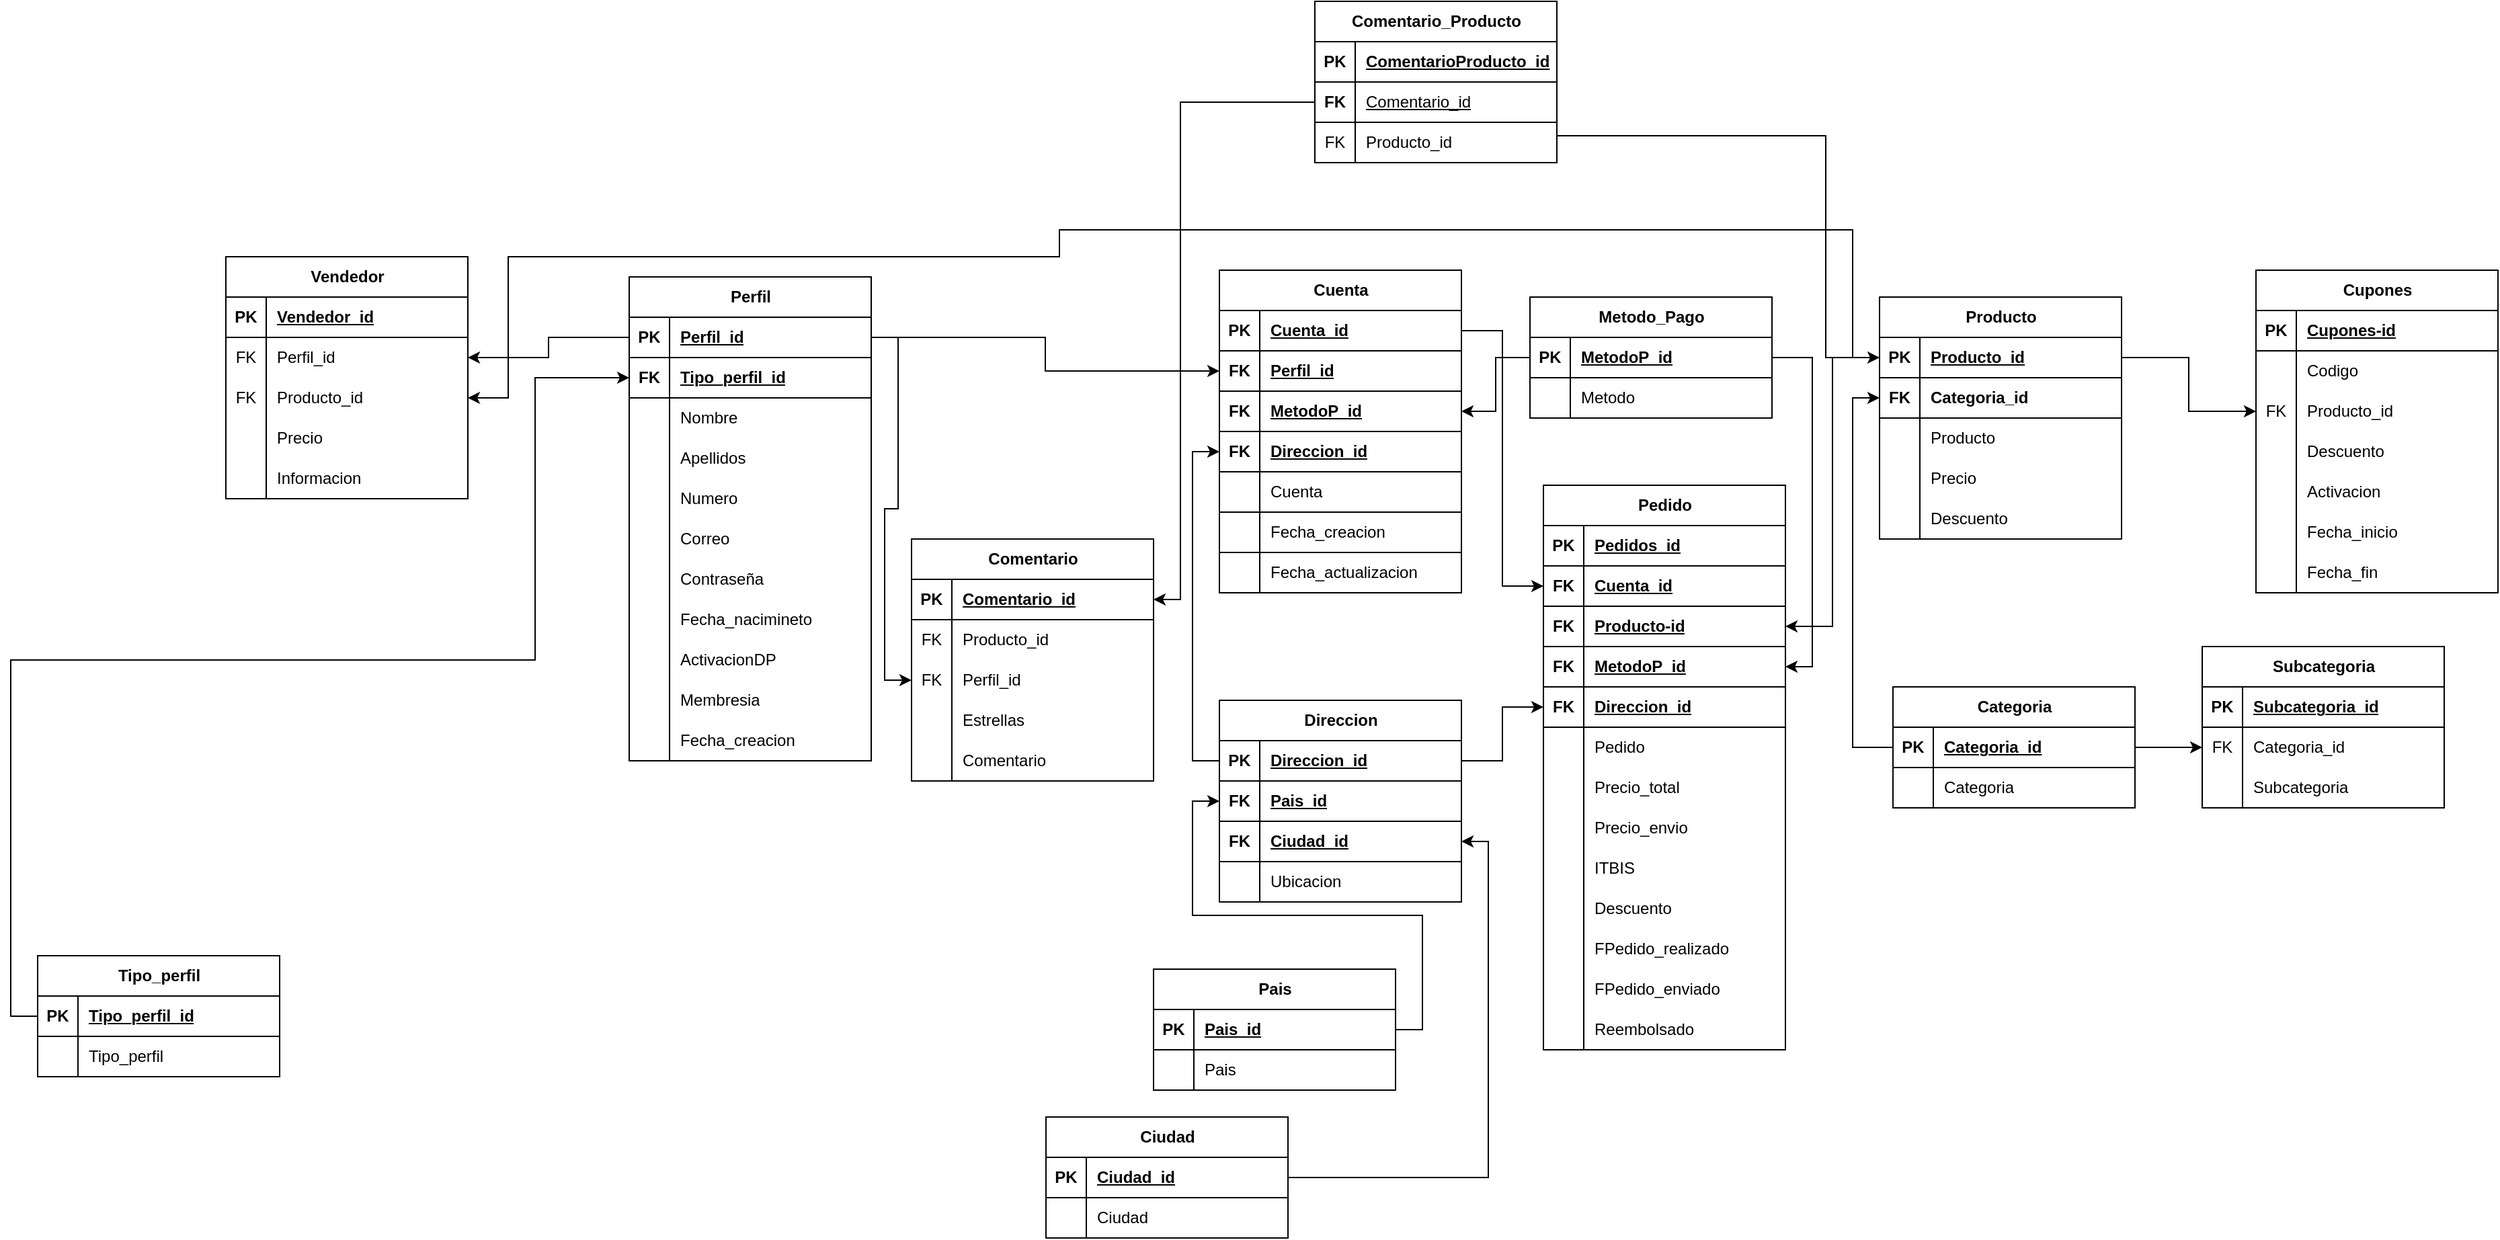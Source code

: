<mxfile version="21.3.8" type="github">
  <diagram name="Page-1" id="eFTH4gZk6H7nrgowpus7">
    <mxGraphModel dx="2163" dy="1776" grid="1" gridSize="10" guides="1" tooltips="1" connect="1" arrows="1" fold="1" page="1" pageScale="1" pageWidth="850" pageHeight="1100" math="0" shadow="0">
      <root>
        <mxCell id="0" />
        <mxCell id="1" parent="0" />
        <object label="Perfil" int="PK" Nombre="nvarchar(50)" id="PFtM14g2sXU6qdEpSj6l-6">
          <mxCell style="shape=table;startSize=30;container=1;collapsible=1;childLayout=tableLayout;fixedRows=1;rowLines=0;fontStyle=1;align=center;resizeLast=1;html=1;" parent="1" vertex="1">
            <mxGeometry x="-30" y="85" width="180" height="360" as="geometry">
              <mxRectangle x="100" y="80" width="70" height="30" as="alternateBounds" />
            </mxGeometry>
          </mxCell>
        </object>
        <mxCell id="PFtM14g2sXU6qdEpSj6l-67" value="" style="shape=tableRow;horizontal=0;startSize=0;swimlaneHead=0;swimlaneBody=0;fillColor=none;collapsible=0;dropTarget=0;points=[[0,0.5],[1,0.5]];portConstraint=eastwest;top=0;left=0;right=0;bottom=1;" parent="PFtM14g2sXU6qdEpSj6l-6" vertex="1">
          <mxGeometry y="30" width="180" height="30" as="geometry" />
        </mxCell>
        <mxCell id="PFtM14g2sXU6qdEpSj6l-68" value="PK" style="shape=partialRectangle;connectable=0;fillColor=none;top=0;left=0;bottom=0;right=0;fontStyle=1;overflow=hidden;whiteSpace=wrap;html=1;" parent="PFtM14g2sXU6qdEpSj6l-67" vertex="1">
          <mxGeometry width="30" height="30" as="geometry">
            <mxRectangle width="30" height="30" as="alternateBounds" />
          </mxGeometry>
        </mxCell>
        <mxCell id="PFtM14g2sXU6qdEpSj6l-69" value="Perfil_id" style="shape=partialRectangle;connectable=0;fillColor=none;top=0;left=0;bottom=0;right=0;align=left;spacingLeft=6;fontStyle=5;overflow=hidden;whiteSpace=wrap;html=1;" parent="PFtM14g2sXU6qdEpSj6l-67" vertex="1">
          <mxGeometry x="30" width="150" height="30" as="geometry">
            <mxRectangle width="150" height="30" as="alternateBounds" />
          </mxGeometry>
        </mxCell>
        <mxCell id="PFtM14g2sXU6qdEpSj6l-7" value="" style="shape=tableRow;horizontal=0;startSize=0;swimlaneHead=0;swimlaneBody=0;fillColor=none;collapsible=0;dropTarget=0;points=[[0,0.5],[1,0.5]];portConstraint=eastwest;top=0;left=0;right=0;bottom=1;" parent="PFtM14g2sXU6qdEpSj6l-6" vertex="1">
          <mxGeometry y="60" width="180" height="30" as="geometry" />
        </mxCell>
        <mxCell id="PFtM14g2sXU6qdEpSj6l-8" value="FK" style="shape=partialRectangle;connectable=0;fillColor=none;top=0;left=0;bottom=0;right=0;fontStyle=1;overflow=hidden;whiteSpace=wrap;html=1;" parent="PFtM14g2sXU6qdEpSj6l-7" vertex="1">
          <mxGeometry width="30" height="30" as="geometry">
            <mxRectangle width="30" height="30" as="alternateBounds" />
          </mxGeometry>
        </mxCell>
        <mxCell id="PFtM14g2sXU6qdEpSj6l-9" value="Tipo_perfil_id" style="shape=partialRectangle;connectable=0;fillColor=none;top=0;left=0;bottom=0;right=0;align=left;spacingLeft=6;fontStyle=5;overflow=hidden;whiteSpace=wrap;html=1;" parent="PFtM14g2sXU6qdEpSj6l-7" vertex="1">
          <mxGeometry x="30" width="150" height="30" as="geometry">
            <mxRectangle width="150" height="30" as="alternateBounds" />
          </mxGeometry>
        </mxCell>
        <mxCell id="PFtM14g2sXU6qdEpSj6l-10" value="" style="shape=tableRow;horizontal=0;startSize=0;swimlaneHead=0;swimlaneBody=0;fillColor=none;collapsible=0;dropTarget=0;points=[[0,0.5],[1,0.5]];portConstraint=eastwest;top=0;left=0;right=0;bottom=0;" parent="PFtM14g2sXU6qdEpSj6l-6" vertex="1">
          <mxGeometry y="90" width="180" height="30" as="geometry" />
        </mxCell>
        <mxCell id="PFtM14g2sXU6qdEpSj6l-11" value="" style="shape=partialRectangle;connectable=0;fillColor=none;top=0;left=0;bottom=0;right=0;editable=1;overflow=hidden;whiteSpace=wrap;html=1;" parent="PFtM14g2sXU6qdEpSj6l-10" vertex="1">
          <mxGeometry width="30" height="30" as="geometry">
            <mxRectangle width="30" height="30" as="alternateBounds" />
          </mxGeometry>
        </mxCell>
        <mxCell id="PFtM14g2sXU6qdEpSj6l-12" value="Nombre" style="shape=partialRectangle;connectable=0;fillColor=none;top=0;left=0;bottom=0;right=0;align=left;spacingLeft=6;overflow=hidden;whiteSpace=wrap;html=1;" parent="PFtM14g2sXU6qdEpSj6l-10" vertex="1">
          <mxGeometry x="30" width="150" height="30" as="geometry">
            <mxRectangle width="150" height="30" as="alternateBounds" />
          </mxGeometry>
        </mxCell>
        <mxCell id="PFtM14g2sXU6qdEpSj6l-13" value="" style="shape=tableRow;horizontal=0;startSize=0;swimlaneHead=0;swimlaneBody=0;fillColor=none;collapsible=0;dropTarget=0;points=[[0,0.5],[1,0.5]];portConstraint=eastwest;top=0;left=0;right=0;bottom=0;" parent="PFtM14g2sXU6qdEpSj6l-6" vertex="1">
          <mxGeometry y="120" width="180" height="30" as="geometry" />
        </mxCell>
        <mxCell id="PFtM14g2sXU6qdEpSj6l-14" value="" style="shape=partialRectangle;connectable=0;fillColor=none;top=0;left=0;bottom=0;right=0;editable=1;overflow=hidden;whiteSpace=wrap;html=1;" parent="PFtM14g2sXU6qdEpSj6l-13" vertex="1">
          <mxGeometry width="30" height="30" as="geometry">
            <mxRectangle width="30" height="30" as="alternateBounds" />
          </mxGeometry>
        </mxCell>
        <mxCell id="PFtM14g2sXU6qdEpSj6l-15" value="Apellidos" style="shape=partialRectangle;connectable=0;fillColor=none;top=0;left=0;bottom=0;right=0;align=left;spacingLeft=6;overflow=hidden;whiteSpace=wrap;html=1;" parent="PFtM14g2sXU6qdEpSj6l-13" vertex="1">
          <mxGeometry x="30" width="150" height="30" as="geometry">
            <mxRectangle width="150" height="30" as="alternateBounds" />
          </mxGeometry>
        </mxCell>
        <mxCell id="PFtM14g2sXU6qdEpSj6l-16" value="" style="shape=tableRow;horizontal=0;startSize=0;swimlaneHead=0;swimlaneBody=0;fillColor=none;collapsible=0;dropTarget=0;points=[[0,0.5],[1,0.5]];portConstraint=eastwest;top=0;left=0;right=0;bottom=0;" parent="PFtM14g2sXU6qdEpSj6l-6" vertex="1">
          <mxGeometry y="150" width="180" height="30" as="geometry" />
        </mxCell>
        <mxCell id="PFtM14g2sXU6qdEpSj6l-17" value="" style="shape=partialRectangle;connectable=0;fillColor=none;top=0;left=0;bottom=0;right=0;editable=1;overflow=hidden;whiteSpace=wrap;html=1;" parent="PFtM14g2sXU6qdEpSj6l-16" vertex="1">
          <mxGeometry width="30" height="30" as="geometry">
            <mxRectangle width="30" height="30" as="alternateBounds" />
          </mxGeometry>
        </mxCell>
        <mxCell id="PFtM14g2sXU6qdEpSj6l-18" value="Numero" style="shape=partialRectangle;connectable=0;fillColor=none;top=0;left=0;bottom=0;right=0;align=left;spacingLeft=6;overflow=hidden;whiteSpace=wrap;html=1;" parent="PFtM14g2sXU6qdEpSj6l-16" vertex="1">
          <mxGeometry x="30" width="150" height="30" as="geometry">
            <mxRectangle width="150" height="30" as="alternateBounds" />
          </mxGeometry>
        </mxCell>
        <mxCell id="PFtM14g2sXU6qdEpSj6l-35" value="" style="shape=tableRow;horizontal=0;startSize=0;swimlaneHead=0;swimlaneBody=0;fillColor=none;collapsible=0;dropTarget=0;points=[[0,0.5],[1,0.5]];portConstraint=eastwest;top=0;left=0;right=0;bottom=0;" parent="PFtM14g2sXU6qdEpSj6l-6" vertex="1">
          <mxGeometry y="180" width="180" height="30" as="geometry" />
        </mxCell>
        <mxCell id="PFtM14g2sXU6qdEpSj6l-36" value="" style="shape=partialRectangle;connectable=0;fillColor=none;top=0;left=0;bottom=0;right=0;editable=1;overflow=hidden;whiteSpace=wrap;html=1;" parent="PFtM14g2sXU6qdEpSj6l-35" vertex="1">
          <mxGeometry width="30" height="30" as="geometry">
            <mxRectangle width="30" height="30" as="alternateBounds" />
          </mxGeometry>
        </mxCell>
        <mxCell id="PFtM14g2sXU6qdEpSj6l-37" value="Correo" style="shape=partialRectangle;connectable=0;fillColor=none;top=0;left=0;bottom=0;right=0;align=left;spacingLeft=6;overflow=hidden;whiteSpace=wrap;html=1;" parent="PFtM14g2sXU6qdEpSj6l-35" vertex="1">
          <mxGeometry x="30" width="150" height="30" as="geometry">
            <mxRectangle width="150" height="30" as="alternateBounds" />
          </mxGeometry>
        </mxCell>
        <mxCell id="PFtM14g2sXU6qdEpSj6l-38" value="" style="shape=tableRow;horizontal=0;startSize=0;swimlaneHead=0;swimlaneBody=0;fillColor=none;collapsible=0;dropTarget=0;points=[[0,0.5],[1,0.5]];portConstraint=eastwest;top=0;left=0;right=0;bottom=0;" parent="PFtM14g2sXU6qdEpSj6l-6" vertex="1">
          <mxGeometry y="210" width="180" height="30" as="geometry" />
        </mxCell>
        <mxCell id="PFtM14g2sXU6qdEpSj6l-39" value="" style="shape=partialRectangle;connectable=0;fillColor=none;top=0;left=0;bottom=0;right=0;editable=1;overflow=hidden;whiteSpace=wrap;html=1;" parent="PFtM14g2sXU6qdEpSj6l-38" vertex="1">
          <mxGeometry width="30" height="30" as="geometry">
            <mxRectangle width="30" height="30" as="alternateBounds" />
          </mxGeometry>
        </mxCell>
        <mxCell id="PFtM14g2sXU6qdEpSj6l-40" value="Contraseña" style="shape=partialRectangle;connectable=0;fillColor=none;top=0;left=0;bottom=0;right=0;align=left;spacingLeft=6;overflow=hidden;whiteSpace=wrap;html=1;" parent="PFtM14g2sXU6qdEpSj6l-38" vertex="1">
          <mxGeometry x="30" width="150" height="30" as="geometry">
            <mxRectangle width="150" height="30" as="alternateBounds" />
          </mxGeometry>
        </mxCell>
        <mxCell id="kXf96nRKX6Npyd1rcmYr-53" value="" style="shape=tableRow;horizontal=0;startSize=0;swimlaneHead=0;swimlaneBody=0;fillColor=none;collapsible=0;dropTarget=0;points=[[0,0.5],[1,0.5]];portConstraint=eastwest;top=0;left=0;right=0;bottom=0;" parent="PFtM14g2sXU6qdEpSj6l-6" vertex="1">
          <mxGeometry y="240" width="180" height="30" as="geometry" />
        </mxCell>
        <mxCell id="kXf96nRKX6Npyd1rcmYr-54" value="" style="shape=partialRectangle;connectable=0;fillColor=none;top=0;left=0;bottom=0;right=0;editable=1;overflow=hidden;whiteSpace=wrap;html=1;" parent="kXf96nRKX6Npyd1rcmYr-53" vertex="1">
          <mxGeometry width="30" height="30" as="geometry">
            <mxRectangle width="30" height="30" as="alternateBounds" />
          </mxGeometry>
        </mxCell>
        <mxCell id="kXf96nRKX6Npyd1rcmYr-55" value="Fecha_nacimineto" style="shape=partialRectangle;connectable=0;fillColor=none;top=0;left=0;bottom=0;right=0;align=left;spacingLeft=6;overflow=hidden;whiteSpace=wrap;html=1;" parent="kXf96nRKX6Npyd1rcmYr-53" vertex="1">
          <mxGeometry x="30" width="150" height="30" as="geometry">
            <mxRectangle width="150" height="30" as="alternateBounds" />
          </mxGeometry>
        </mxCell>
        <mxCell id="PFtM14g2sXU6qdEpSj6l-41" value="" style="shape=tableRow;horizontal=0;startSize=0;swimlaneHead=0;swimlaneBody=0;fillColor=none;collapsible=0;dropTarget=0;points=[[0,0.5],[1,0.5]];portConstraint=eastwest;top=0;left=0;right=0;bottom=0;" parent="PFtM14g2sXU6qdEpSj6l-6" vertex="1">
          <mxGeometry y="270" width="180" height="30" as="geometry" />
        </mxCell>
        <mxCell id="PFtM14g2sXU6qdEpSj6l-42" value="" style="shape=partialRectangle;connectable=0;fillColor=none;top=0;left=0;bottom=0;right=0;editable=1;overflow=hidden;whiteSpace=wrap;html=1;" parent="PFtM14g2sXU6qdEpSj6l-41" vertex="1">
          <mxGeometry width="30" height="30" as="geometry">
            <mxRectangle width="30" height="30" as="alternateBounds" />
          </mxGeometry>
        </mxCell>
        <mxCell id="PFtM14g2sXU6qdEpSj6l-43" value="ActivacionDP" style="shape=partialRectangle;connectable=0;fillColor=none;top=0;left=0;bottom=0;right=0;align=left;spacingLeft=6;overflow=hidden;whiteSpace=wrap;html=1;" parent="PFtM14g2sXU6qdEpSj6l-41" vertex="1">
          <mxGeometry x="30" width="150" height="30" as="geometry">
            <mxRectangle width="150" height="30" as="alternateBounds" />
          </mxGeometry>
        </mxCell>
        <mxCell id="PFtM14g2sXU6qdEpSj6l-44" value="" style="shape=tableRow;horizontal=0;startSize=0;swimlaneHead=0;swimlaneBody=0;fillColor=none;collapsible=0;dropTarget=0;points=[[0,0.5],[1,0.5]];portConstraint=eastwest;top=0;left=0;right=0;bottom=0;" parent="PFtM14g2sXU6qdEpSj6l-6" vertex="1">
          <mxGeometry y="300" width="180" height="30" as="geometry" />
        </mxCell>
        <mxCell id="PFtM14g2sXU6qdEpSj6l-45" value="" style="shape=partialRectangle;connectable=0;fillColor=none;top=0;left=0;bottom=0;right=0;editable=1;overflow=hidden;whiteSpace=wrap;html=1;" parent="PFtM14g2sXU6qdEpSj6l-44" vertex="1">
          <mxGeometry width="30" height="30" as="geometry">
            <mxRectangle width="30" height="30" as="alternateBounds" />
          </mxGeometry>
        </mxCell>
        <mxCell id="PFtM14g2sXU6qdEpSj6l-46" value="Membresia" style="shape=partialRectangle;connectable=0;fillColor=none;top=0;left=0;bottom=0;right=0;align=left;spacingLeft=6;overflow=hidden;whiteSpace=wrap;html=1;" parent="PFtM14g2sXU6qdEpSj6l-44" vertex="1">
          <mxGeometry x="30" width="150" height="30" as="geometry">
            <mxRectangle width="150" height="30" as="alternateBounds" />
          </mxGeometry>
        </mxCell>
        <mxCell id="kXf96nRKX6Npyd1rcmYr-50" value="" style="shape=tableRow;horizontal=0;startSize=0;swimlaneHead=0;swimlaneBody=0;fillColor=none;collapsible=0;dropTarget=0;points=[[0,0.5],[1,0.5]];portConstraint=eastwest;top=0;left=0;right=0;bottom=0;" parent="PFtM14g2sXU6qdEpSj6l-6" vertex="1">
          <mxGeometry y="330" width="180" height="30" as="geometry" />
        </mxCell>
        <mxCell id="kXf96nRKX6Npyd1rcmYr-51" value="" style="shape=partialRectangle;connectable=0;fillColor=none;top=0;left=0;bottom=0;right=0;editable=1;overflow=hidden;whiteSpace=wrap;html=1;" parent="kXf96nRKX6Npyd1rcmYr-50" vertex="1">
          <mxGeometry width="30" height="30" as="geometry">
            <mxRectangle width="30" height="30" as="alternateBounds" />
          </mxGeometry>
        </mxCell>
        <mxCell id="kXf96nRKX6Npyd1rcmYr-52" value="Fecha_creacion" style="shape=partialRectangle;connectable=0;fillColor=none;top=0;left=0;bottom=0;right=0;align=left;spacingLeft=6;overflow=hidden;whiteSpace=wrap;html=1;" parent="kXf96nRKX6Npyd1rcmYr-50" vertex="1">
          <mxGeometry x="30" width="150" height="30" as="geometry">
            <mxRectangle width="150" height="30" as="alternateBounds" />
          </mxGeometry>
        </mxCell>
        <mxCell id="PFtM14g2sXU6qdEpSj6l-47" value="Cuenta" style="shape=table;startSize=30;container=1;collapsible=1;childLayout=tableLayout;fixedRows=1;rowLines=0;fontStyle=1;align=center;resizeLast=1;html=1;" parent="1" vertex="1">
          <mxGeometry x="409" y="80" width="180" height="240" as="geometry" />
        </mxCell>
        <mxCell id="PFtM14g2sXU6qdEpSj6l-48" value="" style="shape=tableRow;horizontal=0;startSize=0;swimlaneHead=0;swimlaneBody=0;fillColor=none;collapsible=0;dropTarget=0;points=[[0,0.5],[1,0.5]];portConstraint=eastwest;top=0;left=0;right=0;bottom=1;" parent="PFtM14g2sXU6qdEpSj6l-47" vertex="1">
          <mxGeometry y="30" width="180" height="30" as="geometry" />
        </mxCell>
        <mxCell id="PFtM14g2sXU6qdEpSj6l-49" value="PK" style="shape=partialRectangle;connectable=0;fillColor=none;top=0;left=0;bottom=0;right=0;fontStyle=1;overflow=hidden;whiteSpace=wrap;html=1;" parent="PFtM14g2sXU6qdEpSj6l-48" vertex="1">
          <mxGeometry width="30" height="30" as="geometry">
            <mxRectangle width="30" height="30" as="alternateBounds" />
          </mxGeometry>
        </mxCell>
        <mxCell id="PFtM14g2sXU6qdEpSj6l-50" value="Cuenta_id" style="shape=partialRectangle;connectable=0;fillColor=none;top=0;left=0;bottom=0;right=0;align=left;spacingLeft=6;fontStyle=5;overflow=hidden;whiteSpace=wrap;html=1;" parent="PFtM14g2sXU6qdEpSj6l-48" vertex="1">
          <mxGeometry x="30" width="150" height="30" as="geometry">
            <mxRectangle width="150" height="30" as="alternateBounds" />
          </mxGeometry>
        </mxCell>
        <mxCell id="PFtM14g2sXU6qdEpSj6l-60" value="" style="shape=tableRow;horizontal=0;startSize=0;swimlaneHead=0;swimlaneBody=0;fillColor=none;collapsible=0;dropTarget=0;points=[[0,0.5],[1,0.5]];portConstraint=eastwest;top=0;left=0;right=0;bottom=1;" parent="PFtM14g2sXU6qdEpSj6l-47" vertex="1">
          <mxGeometry y="60" width="180" height="30" as="geometry" />
        </mxCell>
        <mxCell id="PFtM14g2sXU6qdEpSj6l-61" value="FK" style="shape=partialRectangle;connectable=0;fillColor=none;top=0;left=0;bottom=0;right=0;fontStyle=1;overflow=hidden;whiteSpace=wrap;html=1;" parent="PFtM14g2sXU6qdEpSj6l-60" vertex="1">
          <mxGeometry width="30" height="30" as="geometry">
            <mxRectangle width="30" height="30" as="alternateBounds" />
          </mxGeometry>
        </mxCell>
        <mxCell id="PFtM14g2sXU6qdEpSj6l-62" value="Perfil_id" style="shape=partialRectangle;connectable=0;fillColor=none;top=0;left=0;bottom=0;right=0;align=left;spacingLeft=6;fontStyle=5;overflow=hidden;whiteSpace=wrap;html=1;" parent="PFtM14g2sXU6qdEpSj6l-60" vertex="1">
          <mxGeometry x="30" width="150" height="30" as="geometry">
            <mxRectangle width="150" height="30" as="alternateBounds" />
          </mxGeometry>
        </mxCell>
        <mxCell id="PFtM14g2sXU6qdEpSj6l-63" value="" style="shape=tableRow;horizontal=0;startSize=0;swimlaneHead=0;swimlaneBody=0;fillColor=none;collapsible=0;dropTarget=0;points=[[0,0.5],[1,0.5]];portConstraint=eastwest;top=0;left=0;right=0;bottom=1;" parent="PFtM14g2sXU6qdEpSj6l-47" vertex="1">
          <mxGeometry y="90" width="180" height="30" as="geometry" />
        </mxCell>
        <mxCell id="PFtM14g2sXU6qdEpSj6l-64" value="FK" style="shape=partialRectangle;connectable=0;fillColor=none;top=0;left=0;bottom=0;right=0;fontStyle=1;overflow=hidden;whiteSpace=wrap;html=1;" parent="PFtM14g2sXU6qdEpSj6l-63" vertex="1">
          <mxGeometry width="30" height="30" as="geometry">
            <mxRectangle width="30" height="30" as="alternateBounds" />
          </mxGeometry>
        </mxCell>
        <mxCell id="PFtM14g2sXU6qdEpSj6l-65" value="MetodoP_id" style="shape=partialRectangle;connectable=0;fillColor=none;top=0;left=0;bottom=0;right=0;align=left;spacingLeft=6;fontStyle=5;overflow=hidden;whiteSpace=wrap;html=1;" parent="PFtM14g2sXU6qdEpSj6l-63" vertex="1">
          <mxGeometry x="30" width="150" height="30" as="geometry">
            <mxRectangle width="150" height="30" as="alternateBounds" />
          </mxGeometry>
        </mxCell>
        <mxCell id="PFtM14g2sXU6qdEpSj6l-103" value="" style="shape=tableRow;horizontal=0;startSize=0;swimlaneHead=0;swimlaneBody=0;fillColor=none;collapsible=0;dropTarget=0;points=[[0,0.5],[1,0.5]];portConstraint=eastwest;top=0;left=0;right=0;bottom=1;" parent="PFtM14g2sXU6qdEpSj6l-47" vertex="1">
          <mxGeometry y="120" width="180" height="30" as="geometry" />
        </mxCell>
        <mxCell id="PFtM14g2sXU6qdEpSj6l-104" value="FK" style="shape=partialRectangle;connectable=0;fillColor=none;top=0;left=0;bottom=0;right=0;fontStyle=1;overflow=hidden;whiteSpace=wrap;html=1;" parent="PFtM14g2sXU6qdEpSj6l-103" vertex="1">
          <mxGeometry width="30" height="30" as="geometry">
            <mxRectangle width="30" height="30" as="alternateBounds" />
          </mxGeometry>
        </mxCell>
        <mxCell id="PFtM14g2sXU6qdEpSj6l-105" value="Direccion_id" style="shape=partialRectangle;connectable=0;fillColor=none;top=0;left=0;bottom=0;right=0;align=left;spacingLeft=6;fontStyle=5;overflow=hidden;whiteSpace=wrap;html=1;" parent="PFtM14g2sXU6qdEpSj6l-103" vertex="1">
          <mxGeometry x="30" width="150" height="30" as="geometry">
            <mxRectangle width="150" height="30" as="alternateBounds" />
          </mxGeometry>
        </mxCell>
        <mxCell id="kXf96nRKX6Npyd1rcmYr-44" value="" style="shape=tableRow;horizontal=0;startSize=0;swimlaneHead=0;swimlaneBody=0;fillColor=none;collapsible=0;dropTarget=0;points=[[0,0.5],[1,0.5]];portConstraint=eastwest;top=0;left=0;right=0;bottom=1;" parent="PFtM14g2sXU6qdEpSj6l-47" vertex="1">
          <mxGeometry y="150" width="180" height="30" as="geometry" />
        </mxCell>
        <mxCell id="kXf96nRKX6Npyd1rcmYr-45" value="" style="shape=partialRectangle;connectable=0;fillColor=none;top=0;left=0;bottom=0;right=0;fontStyle=1;overflow=hidden;whiteSpace=wrap;html=1;" parent="kXf96nRKX6Npyd1rcmYr-44" vertex="1">
          <mxGeometry width="30" height="30" as="geometry">
            <mxRectangle width="30" height="30" as="alternateBounds" />
          </mxGeometry>
        </mxCell>
        <mxCell id="kXf96nRKX6Npyd1rcmYr-46" value="Cuenta" style="shape=partialRectangle;connectable=0;fillColor=none;top=0;left=0;bottom=0;right=0;align=left;spacingLeft=6;fontStyle=0;overflow=hidden;whiteSpace=wrap;html=1;" parent="kXf96nRKX6Npyd1rcmYr-44" vertex="1">
          <mxGeometry x="30" width="150" height="30" as="geometry">
            <mxRectangle width="150" height="30" as="alternateBounds" />
          </mxGeometry>
        </mxCell>
        <mxCell id="kXf96nRKX6Npyd1rcmYr-47" value="" style="shape=tableRow;horizontal=0;startSize=0;swimlaneHead=0;swimlaneBody=0;fillColor=none;collapsible=0;dropTarget=0;points=[[0,0.5],[1,0.5]];portConstraint=eastwest;top=0;left=0;right=0;bottom=1;" parent="PFtM14g2sXU6qdEpSj6l-47" vertex="1">
          <mxGeometry y="180" width="180" height="30" as="geometry" />
        </mxCell>
        <mxCell id="kXf96nRKX6Npyd1rcmYr-48" value="" style="shape=partialRectangle;connectable=0;fillColor=none;top=0;left=0;bottom=0;right=0;fontStyle=1;overflow=hidden;whiteSpace=wrap;html=1;" parent="kXf96nRKX6Npyd1rcmYr-47" vertex="1">
          <mxGeometry width="30" height="30" as="geometry">
            <mxRectangle width="30" height="30" as="alternateBounds" />
          </mxGeometry>
        </mxCell>
        <mxCell id="kXf96nRKX6Npyd1rcmYr-49" value="Fecha_creacion" style="shape=partialRectangle;connectable=0;fillColor=none;top=0;left=0;bottom=0;right=0;align=left;spacingLeft=6;fontStyle=0;overflow=hidden;whiteSpace=wrap;html=1;" parent="kXf96nRKX6Npyd1rcmYr-47" vertex="1">
          <mxGeometry x="30" width="150" height="30" as="geometry">
            <mxRectangle width="150" height="30" as="alternateBounds" />
          </mxGeometry>
        </mxCell>
        <mxCell id="PFtM14g2sXU6qdEpSj6l-107" value="" style="shape=tableRow;horizontal=0;startSize=0;swimlaneHead=0;swimlaneBody=0;fillColor=none;collapsible=0;dropTarget=0;points=[[0,0.5],[1,0.5]];portConstraint=eastwest;top=0;left=0;right=0;bottom=1;" parent="PFtM14g2sXU6qdEpSj6l-47" vertex="1">
          <mxGeometry y="210" width="180" height="30" as="geometry" />
        </mxCell>
        <mxCell id="PFtM14g2sXU6qdEpSj6l-108" value="" style="shape=partialRectangle;connectable=0;fillColor=none;top=0;left=0;bottom=0;right=0;fontStyle=1;overflow=hidden;whiteSpace=wrap;html=1;" parent="PFtM14g2sXU6qdEpSj6l-107" vertex="1">
          <mxGeometry width="30" height="30" as="geometry">
            <mxRectangle width="30" height="30" as="alternateBounds" />
          </mxGeometry>
        </mxCell>
        <mxCell id="PFtM14g2sXU6qdEpSj6l-109" value="Fecha_actualizacion" style="shape=partialRectangle;connectable=0;fillColor=none;top=0;left=0;bottom=0;right=0;align=left;spacingLeft=6;fontStyle=0;overflow=hidden;whiteSpace=wrap;html=1;" parent="PFtM14g2sXU6qdEpSj6l-107" vertex="1">
          <mxGeometry x="30" width="150" height="30" as="geometry">
            <mxRectangle width="150" height="30" as="alternateBounds" />
          </mxGeometry>
        </mxCell>
        <mxCell id="PFtM14g2sXU6qdEpSj6l-66" style="edgeStyle=orthogonalEdgeStyle;rounded=0;orthogonalLoop=1;jettySize=auto;html=1;entryX=0;entryY=0.5;entryDx=0;entryDy=0;exitX=1;exitY=0.5;exitDx=0;exitDy=0;" parent="1" source="PFtM14g2sXU6qdEpSj6l-67" target="PFtM14g2sXU6qdEpSj6l-60" edge="1">
          <mxGeometry relative="1" as="geometry" />
        </mxCell>
        <mxCell id="PFtM14g2sXU6qdEpSj6l-70" value="Tipo_perfil" style="shape=table;startSize=30;container=1;collapsible=1;childLayout=tableLayout;fixedRows=1;rowLines=0;fontStyle=1;align=center;resizeLast=1;html=1;" parent="1" vertex="1">
          <mxGeometry x="-470" y="590" width="180" height="90" as="geometry">
            <mxRectangle x="85" y="350" width="100" height="30" as="alternateBounds" />
          </mxGeometry>
        </mxCell>
        <mxCell id="PFtM14g2sXU6qdEpSj6l-71" value="" style="shape=tableRow;horizontal=0;startSize=0;swimlaneHead=0;swimlaneBody=0;fillColor=none;collapsible=0;dropTarget=0;points=[[0,0.5],[1,0.5]];portConstraint=eastwest;top=0;left=0;right=0;bottom=1;" parent="PFtM14g2sXU6qdEpSj6l-70" vertex="1">
          <mxGeometry y="30" width="180" height="30" as="geometry" />
        </mxCell>
        <mxCell id="PFtM14g2sXU6qdEpSj6l-72" value="PK" style="shape=partialRectangle;connectable=0;fillColor=none;top=0;left=0;bottom=0;right=0;fontStyle=1;overflow=hidden;whiteSpace=wrap;html=1;" parent="PFtM14g2sXU6qdEpSj6l-71" vertex="1">
          <mxGeometry width="30" height="30" as="geometry">
            <mxRectangle width="30" height="30" as="alternateBounds" />
          </mxGeometry>
        </mxCell>
        <mxCell id="PFtM14g2sXU6qdEpSj6l-73" value="Tipo_perfil_id" style="shape=partialRectangle;connectable=0;fillColor=none;top=0;left=0;bottom=0;right=0;align=left;spacingLeft=6;fontStyle=5;overflow=hidden;whiteSpace=wrap;html=1;" parent="PFtM14g2sXU6qdEpSj6l-71" vertex="1">
          <mxGeometry x="30" width="150" height="30" as="geometry">
            <mxRectangle width="150" height="30" as="alternateBounds" />
          </mxGeometry>
        </mxCell>
        <mxCell id="PFtM14g2sXU6qdEpSj6l-74" value="" style="shape=tableRow;horizontal=0;startSize=0;swimlaneHead=0;swimlaneBody=0;fillColor=none;collapsible=0;dropTarget=0;points=[[0,0.5],[1,0.5]];portConstraint=eastwest;top=0;left=0;right=0;bottom=0;" parent="PFtM14g2sXU6qdEpSj6l-70" vertex="1">
          <mxGeometry y="60" width="180" height="30" as="geometry" />
        </mxCell>
        <mxCell id="PFtM14g2sXU6qdEpSj6l-75" value="" style="shape=partialRectangle;connectable=0;fillColor=none;top=0;left=0;bottom=0;right=0;editable=1;overflow=hidden;whiteSpace=wrap;html=1;" parent="PFtM14g2sXU6qdEpSj6l-74" vertex="1">
          <mxGeometry width="30" height="30" as="geometry">
            <mxRectangle width="30" height="30" as="alternateBounds" />
          </mxGeometry>
        </mxCell>
        <mxCell id="PFtM14g2sXU6qdEpSj6l-76" value="Tipo_perfil" style="shape=partialRectangle;connectable=0;fillColor=none;top=0;left=0;bottom=0;right=0;align=left;spacingLeft=6;overflow=hidden;whiteSpace=wrap;html=1;" parent="PFtM14g2sXU6qdEpSj6l-74" vertex="1">
          <mxGeometry x="30" width="150" height="30" as="geometry">
            <mxRectangle width="150" height="30" as="alternateBounds" />
          </mxGeometry>
        </mxCell>
        <mxCell id="PFtM14g2sXU6qdEpSj6l-83" style="edgeStyle=orthogonalEdgeStyle;rounded=0;orthogonalLoop=1;jettySize=auto;html=1;entryX=0;entryY=0.5;entryDx=0;entryDy=0;exitX=0;exitY=0.5;exitDx=0;exitDy=0;" parent="1" source="PFtM14g2sXU6qdEpSj6l-71" target="PFtM14g2sXU6qdEpSj6l-7" edge="1">
          <mxGeometry relative="1" as="geometry">
            <Array as="points">
              <mxPoint x="-490" y="635" />
              <mxPoint x="-490" y="370" />
              <mxPoint x="-100" y="370" />
              <mxPoint x="-100" y="160" />
            </Array>
          </mxGeometry>
        </mxCell>
        <mxCell id="PFtM14g2sXU6qdEpSj6l-84" value="Direccion" style="shape=table;startSize=30;container=1;collapsible=1;childLayout=tableLayout;fixedRows=1;rowLines=0;fontStyle=1;align=center;resizeLast=1;html=1;" parent="1" vertex="1">
          <mxGeometry x="409" y="400" width="180" height="150" as="geometry" />
        </mxCell>
        <mxCell id="PFtM14g2sXU6qdEpSj6l-85" value="" style="shape=tableRow;horizontal=0;startSize=0;swimlaneHead=0;swimlaneBody=0;fillColor=none;collapsible=0;dropTarget=0;points=[[0,0.5],[1,0.5]];portConstraint=eastwest;top=0;left=0;right=0;bottom=1;" parent="PFtM14g2sXU6qdEpSj6l-84" vertex="1">
          <mxGeometry y="30" width="180" height="30" as="geometry" />
        </mxCell>
        <mxCell id="PFtM14g2sXU6qdEpSj6l-86" value="PK" style="shape=partialRectangle;connectable=0;fillColor=none;top=0;left=0;bottom=0;right=0;fontStyle=1;overflow=hidden;whiteSpace=wrap;html=1;" parent="PFtM14g2sXU6qdEpSj6l-85" vertex="1">
          <mxGeometry width="30" height="30" as="geometry">
            <mxRectangle width="30" height="30" as="alternateBounds" />
          </mxGeometry>
        </mxCell>
        <mxCell id="PFtM14g2sXU6qdEpSj6l-87" value="Direccion_id" style="shape=partialRectangle;connectable=0;fillColor=none;top=0;left=0;bottom=0;right=0;align=left;spacingLeft=6;fontStyle=5;overflow=hidden;whiteSpace=wrap;html=1;" parent="PFtM14g2sXU6qdEpSj6l-85" vertex="1">
          <mxGeometry x="30" width="150" height="30" as="geometry">
            <mxRectangle width="150" height="30" as="alternateBounds" />
          </mxGeometry>
        </mxCell>
        <mxCell id="PFtM14g2sXU6qdEpSj6l-97" value="" style="shape=tableRow;horizontal=0;startSize=0;swimlaneHead=0;swimlaneBody=0;fillColor=none;collapsible=0;dropTarget=0;points=[[0,0.5],[1,0.5]];portConstraint=eastwest;top=0;left=0;right=0;bottom=1;" parent="PFtM14g2sXU6qdEpSj6l-84" vertex="1">
          <mxGeometry y="60" width="180" height="30" as="geometry" />
        </mxCell>
        <mxCell id="PFtM14g2sXU6qdEpSj6l-98" value="FK" style="shape=partialRectangle;connectable=0;fillColor=none;top=0;left=0;bottom=0;right=0;fontStyle=1;overflow=hidden;whiteSpace=wrap;html=1;" parent="PFtM14g2sXU6qdEpSj6l-97" vertex="1">
          <mxGeometry width="30" height="30" as="geometry">
            <mxRectangle width="30" height="30" as="alternateBounds" />
          </mxGeometry>
        </mxCell>
        <mxCell id="PFtM14g2sXU6qdEpSj6l-99" value="Pais_id" style="shape=partialRectangle;connectable=0;fillColor=none;top=0;left=0;bottom=0;right=0;align=left;spacingLeft=6;fontStyle=5;overflow=hidden;whiteSpace=wrap;html=1;" parent="PFtM14g2sXU6qdEpSj6l-97" vertex="1">
          <mxGeometry x="30" width="150" height="30" as="geometry">
            <mxRectangle width="150" height="30" as="alternateBounds" />
          </mxGeometry>
        </mxCell>
        <mxCell id="PFtM14g2sXU6qdEpSj6l-100" value="" style="shape=tableRow;horizontal=0;startSize=0;swimlaneHead=0;swimlaneBody=0;fillColor=none;collapsible=0;dropTarget=0;points=[[0,0.5],[1,0.5]];portConstraint=eastwest;top=0;left=0;right=0;bottom=1;" parent="PFtM14g2sXU6qdEpSj6l-84" vertex="1">
          <mxGeometry y="90" width="180" height="30" as="geometry" />
        </mxCell>
        <mxCell id="PFtM14g2sXU6qdEpSj6l-101" value="FK" style="shape=partialRectangle;connectable=0;fillColor=none;top=0;left=0;bottom=0;right=0;fontStyle=1;overflow=hidden;whiteSpace=wrap;html=1;" parent="PFtM14g2sXU6qdEpSj6l-100" vertex="1">
          <mxGeometry width="30" height="30" as="geometry">
            <mxRectangle width="30" height="30" as="alternateBounds" />
          </mxGeometry>
        </mxCell>
        <mxCell id="PFtM14g2sXU6qdEpSj6l-102" value="Ciudad_id" style="shape=partialRectangle;connectable=0;fillColor=none;top=0;left=0;bottom=0;right=0;align=left;spacingLeft=6;fontStyle=5;overflow=hidden;whiteSpace=wrap;html=1;" parent="PFtM14g2sXU6qdEpSj6l-100" vertex="1">
          <mxGeometry x="30" width="150" height="30" as="geometry">
            <mxRectangle width="150" height="30" as="alternateBounds" />
          </mxGeometry>
        </mxCell>
        <mxCell id="PFtM14g2sXU6qdEpSj6l-88" value="" style="shape=tableRow;horizontal=0;startSize=0;swimlaneHead=0;swimlaneBody=0;fillColor=none;collapsible=0;dropTarget=0;points=[[0,0.5],[1,0.5]];portConstraint=eastwest;top=0;left=0;right=0;bottom=0;" parent="PFtM14g2sXU6qdEpSj6l-84" vertex="1">
          <mxGeometry y="120" width="180" height="30" as="geometry" />
        </mxCell>
        <mxCell id="PFtM14g2sXU6qdEpSj6l-89" value="" style="shape=partialRectangle;connectable=0;fillColor=none;top=0;left=0;bottom=0;right=0;editable=1;overflow=hidden;whiteSpace=wrap;html=1;" parent="PFtM14g2sXU6qdEpSj6l-88" vertex="1">
          <mxGeometry width="30" height="30" as="geometry">
            <mxRectangle width="30" height="30" as="alternateBounds" />
          </mxGeometry>
        </mxCell>
        <mxCell id="PFtM14g2sXU6qdEpSj6l-90" value="Ubicacion" style="shape=partialRectangle;connectable=0;fillColor=none;top=0;left=0;bottom=0;right=0;align=left;spacingLeft=6;overflow=hidden;whiteSpace=wrap;html=1;" parent="PFtM14g2sXU6qdEpSj6l-88" vertex="1">
          <mxGeometry x="30" width="150" height="30" as="geometry">
            <mxRectangle width="150" height="30" as="alternateBounds" />
          </mxGeometry>
        </mxCell>
        <mxCell id="PFtM14g2sXU6qdEpSj6l-106" style="edgeStyle=orthogonalEdgeStyle;rounded=0;orthogonalLoop=1;jettySize=auto;html=1;entryX=0;entryY=0.5;entryDx=0;entryDy=0;" parent="1" source="PFtM14g2sXU6qdEpSj6l-85" target="PFtM14g2sXU6qdEpSj6l-103" edge="1">
          <mxGeometry relative="1" as="geometry" />
        </mxCell>
        <mxCell id="PFtM14g2sXU6qdEpSj6l-114" value="Pais" style="shape=table;startSize=30;container=1;collapsible=1;childLayout=tableLayout;fixedRows=1;rowLines=0;fontStyle=1;align=center;resizeLast=1;html=1;" parent="1" vertex="1">
          <mxGeometry x="360" y="600" width="180" height="90" as="geometry" />
        </mxCell>
        <mxCell id="PFtM14g2sXU6qdEpSj6l-115" value="" style="shape=tableRow;horizontal=0;startSize=0;swimlaneHead=0;swimlaneBody=0;fillColor=none;collapsible=0;dropTarget=0;points=[[0,0.5],[1,0.5]];portConstraint=eastwest;top=0;left=0;right=0;bottom=1;" parent="PFtM14g2sXU6qdEpSj6l-114" vertex="1">
          <mxGeometry y="30" width="180" height="30" as="geometry" />
        </mxCell>
        <mxCell id="PFtM14g2sXU6qdEpSj6l-116" value="PK" style="shape=partialRectangle;connectable=0;fillColor=none;top=0;left=0;bottom=0;right=0;fontStyle=1;overflow=hidden;whiteSpace=wrap;html=1;" parent="PFtM14g2sXU6qdEpSj6l-115" vertex="1">
          <mxGeometry width="30" height="30" as="geometry">
            <mxRectangle width="30" height="30" as="alternateBounds" />
          </mxGeometry>
        </mxCell>
        <mxCell id="PFtM14g2sXU6qdEpSj6l-117" value="Pais_id" style="shape=partialRectangle;connectable=0;fillColor=none;top=0;left=0;bottom=0;right=0;align=left;spacingLeft=6;fontStyle=5;overflow=hidden;whiteSpace=wrap;html=1;" parent="PFtM14g2sXU6qdEpSj6l-115" vertex="1">
          <mxGeometry x="30" width="150" height="30" as="geometry">
            <mxRectangle width="150" height="30" as="alternateBounds" />
          </mxGeometry>
        </mxCell>
        <mxCell id="PFtM14g2sXU6qdEpSj6l-118" value="" style="shape=tableRow;horizontal=0;startSize=0;swimlaneHead=0;swimlaneBody=0;fillColor=none;collapsible=0;dropTarget=0;points=[[0,0.5],[1,0.5]];portConstraint=eastwest;top=0;left=0;right=0;bottom=0;" parent="PFtM14g2sXU6qdEpSj6l-114" vertex="1">
          <mxGeometry y="60" width="180" height="30" as="geometry" />
        </mxCell>
        <mxCell id="PFtM14g2sXU6qdEpSj6l-119" value="" style="shape=partialRectangle;connectable=0;fillColor=none;top=0;left=0;bottom=0;right=0;editable=1;overflow=hidden;whiteSpace=wrap;html=1;" parent="PFtM14g2sXU6qdEpSj6l-118" vertex="1">
          <mxGeometry width="30" height="30" as="geometry">
            <mxRectangle width="30" height="30" as="alternateBounds" />
          </mxGeometry>
        </mxCell>
        <mxCell id="PFtM14g2sXU6qdEpSj6l-120" value="Pais" style="shape=partialRectangle;connectable=0;fillColor=none;top=0;left=0;bottom=0;right=0;align=left;spacingLeft=6;overflow=hidden;whiteSpace=wrap;html=1;" parent="PFtM14g2sXU6qdEpSj6l-118" vertex="1">
          <mxGeometry x="30" width="150" height="30" as="geometry">
            <mxRectangle width="150" height="30" as="alternateBounds" />
          </mxGeometry>
        </mxCell>
        <mxCell id="PFtM14g2sXU6qdEpSj6l-130" style="edgeStyle=orthogonalEdgeStyle;rounded=0;orthogonalLoop=1;jettySize=auto;html=1;entryX=0;entryY=0.5;entryDx=0;entryDy=0;" parent="1" source="PFtM14g2sXU6qdEpSj6l-115" target="PFtM14g2sXU6qdEpSj6l-97" edge="1">
          <mxGeometry relative="1" as="geometry" />
        </mxCell>
        <mxCell id="PFtM14g2sXU6qdEpSj6l-131" value="Ciudad" style="shape=table;startSize=30;container=1;collapsible=1;childLayout=tableLayout;fixedRows=1;rowLines=0;fontStyle=1;align=center;resizeLast=1;html=1;" parent="1" vertex="1">
          <mxGeometry x="280" y="710" width="180" height="90" as="geometry" />
        </mxCell>
        <mxCell id="PFtM14g2sXU6qdEpSj6l-132" value="" style="shape=tableRow;horizontal=0;startSize=0;swimlaneHead=0;swimlaneBody=0;fillColor=none;collapsible=0;dropTarget=0;points=[[0,0.5],[1,0.5]];portConstraint=eastwest;top=0;left=0;right=0;bottom=1;" parent="PFtM14g2sXU6qdEpSj6l-131" vertex="1">
          <mxGeometry y="30" width="180" height="30" as="geometry" />
        </mxCell>
        <mxCell id="PFtM14g2sXU6qdEpSj6l-133" value="PK" style="shape=partialRectangle;connectable=0;fillColor=none;top=0;left=0;bottom=0;right=0;fontStyle=1;overflow=hidden;whiteSpace=wrap;html=1;" parent="PFtM14g2sXU6qdEpSj6l-132" vertex="1">
          <mxGeometry width="30" height="30" as="geometry">
            <mxRectangle width="30" height="30" as="alternateBounds" />
          </mxGeometry>
        </mxCell>
        <mxCell id="PFtM14g2sXU6qdEpSj6l-134" value="Ciudad_id" style="shape=partialRectangle;connectable=0;fillColor=none;top=0;left=0;bottom=0;right=0;align=left;spacingLeft=6;fontStyle=5;overflow=hidden;whiteSpace=wrap;html=1;" parent="PFtM14g2sXU6qdEpSj6l-132" vertex="1">
          <mxGeometry x="30" width="150" height="30" as="geometry">
            <mxRectangle width="150" height="30" as="alternateBounds" />
          </mxGeometry>
        </mxCell>
        <mxCell id="PFtM14g2sXU6qdEpSj6l-141" value="" style="shape=tableRow;horizontal=0;startSize=0;swimlaneHead=0;swimlaneBody=0;fillColor=none;collapsible=0;dropTarget=0;points=[[0,0.5],[1,0.5]];portConstraint=eastwest;top=0;left=0;right=0;bottom=0;" parent="PFtM14g2sXU6qdEpSj6l-131" vertex="1">
          <mxGeometry y="60" width="180" height="30" as="geometry" />
        </mxCell>
        <mxCell id="PFtM14g2sXU6qdEpSj6l-142" value="" style="shape=partialRectangle;connectable=0;fillColor=none;top=0;left=0;bottom=0;right=0;editable=1;overflow=hidden;whiteSpace=wrap;html=1;" parent="PFtM14g2sXU6qdEpSj6l-141" vertex="1">
          <mxGeometry width="30" height="30" as="geometry">
            <mxRectangle width="30" height="30" as="alternateBounds" />
          </mxGeometry>
        </mxCell>
        <mxCell id="PFtM14g2sXU6qdEpSj6l-143" value="Ciudad" style="shape=partialRectangle;connectable=0;fillColor=none;top=0;left=0;bottom=0;right=0;align=left;spacingLeft=6;overflow=hidden;whiteSpace=wrap;html=1;" parent="PFtM14g2sXU6qdEpSj6l-141" vertex="1">
          <mxGeometry x="30" width="150" height="30" as="geometry">
            <mxRectangle width="150" height="30" as="alternateBounds" />
          </mxGeometry>
        </mxCell>
        <mxCell id="PFtM14g2sXU6qdEpSj6l-144" style="edgeStyle=orthogonalEdgeStyle;rounded=0;orthogonalLoop=1;jettySize=auto;html=1;entryX=1;entryY=0.5;entryDx=0;entryDy=0;" parent="1" source="PFtM14g2sXU6qdEpSj6l-132" target="PFtM14g2sXU6qdEpSj6l-100" edge="1">
          <mxGeometry relative="1" as="geometry" />
        </mxCell>
        <mxCell id="kXf96nRKX6Npyd1rcmYr-1" value="Metodo_Pago" style="shape=table;startSize=30;container=1;collapsible=1;childLayout=tableLayout;fixedRows=1;rowLines=0;fontStyle=1;align=center;resizeLast=1;html=1;" parent="1" vertex="1">
          <mxGeometry x="640" y="100" width="180" height="90" as="geometry" />
        </mxCell>
        <mxCell id="kXf96nRKX6Npyd1rcmYr-2" value="" style="shape=tableRow;horizontal=0;startSize=0;swimlaneHead=0;swimlaneBody=0;fillColor=none;collapsible=0;dropTarget=0;points=[[0,0.5],[1,0.5]];portConstraint=eastwest;top=0;left=0;right=0;bottom=1;" parent="kXf96nRKX6Npyd1rcmYr-1" vertex="1">
          <mxGeometry y="30" width="180" height="30" as="geometry" />
        </mxCell>
        <mxCell id="kXf96nRKX6Npyd1rcmYr-3" value="PK" style="shape=partialRectangle;connectable=0;fillColor=none;top=0;left=0;bottom=0;right=0;fontStyle=1;overflow=hidden;whiteSpace=wrap;html=1;" parent="kXf96nRKX6Npyd1rcmYr-2" vertex="1">
          <mxGeometry width="30" height="30" as="geometry">
            <mxRectangle width="30" height="30" as="alternateBounds" />
          </mxGeometry>
        </mxCell>
        <mxCell id="kXf96nRKX6Npyd1rcmYr-4" value="MetodoP_id" style="shape=partialRectangle;connectable=0;fillColor=none;top=0;left=0;bottom=0;right=0;align=left;spacingLeft=6;fontStyle=5;overflow=hidden;whiteSpace=wrap;html=1;" parent="kXf96nRKX6Npyd1rcmYr-2" vertex="1">
          <mxGeometry x="30" width="150" height="30" as="geometry">
            <mxRectangle width="150" height="30" as="alternateBounds" />
          </mxGeometry>
        </mxCell>
        <mxCell id="kXf96nRKX6Npyd1rcmYr-5" value="" style="shape=tableRow;horizontal=0;startSize=0;swimlaneHead=0;swimlaneBody=0;fillColor=none;collapsible=0;dropTarget=0;points=[[0,0.5],[1,0.5]];portConstraint=eastwest;top=0;left=0;right=0;bottom=0;" parent="kXf96nRKX6Npyd1rcmYr-1" vertex="1">
          <mxGeometry y="60" width="180" height="30" as="geometry" />
        </mxCell>
        <mxCell id="kXf96nRKX6Npyd1rcmYr-6" value="" style="shape=partialRectangle;connectable=0;fillColor=none;top=0;left=0;bottom=0;right=0;editable=1;overflow=hidden;whiteSpace=wrap;html=1;" parent="kXf96nRKX6Npyd1rcmYr-5" vertex="1">
          <mxGeometry width="30" height="30" as="geometry">
            <mxRectangle width="30" height="30" as="alternateBounds" />
          </mxGeometry>
        </mxCell>
        <mxCell id="kXf96nRKX6Npyd1rcmYr-7" value="Metodo" style="shape=partialRectangle;connectable=0;fillColor=none;top=0;left=0;bottom=0;right=0;align=left;spacingLeft=6;overflow=hidden;whiteSpace=wrap;html=1;" parent="kXf96nRKX6Npyd1rcmYr-5" vertex="1">
          <mxGeometry x="30" width="150" height="30" as="geometry">
            <mxRectangle width="150" height="30" as="alternateBounds" />
          </mxGeometry>
        </mxCell>
        <mxCell id="kXf96nRKX6Npyd1rcmYr-14" style="edgeStyle=orthogonalEdgeStyle;rounded=0;orthogonalLoop=1;jettySize=auto;html=1;entryX=1;entryY=0.5;entryDx=0;entryDy=0;" parent="1" source="kXf96nRKX6Npyd1rcmYr-2" target="PFtM14g2sXU6qdEpSj6l-63" edge="1">
          <mxGeometry relative="1" as="geometry" />
        </mxCell>
        <mxCell id="kXf96nRKX6Npyd1rcmYr-15" value="Pedido" style="shape=table;startSize=30;container=1;collapsible=1;childLayout=tableLayout;fixedRows=1;rowLines=0;fontStyle=1;align=center;resizeLast=1;html=1;" parent="1" vertex="1">
          <mxGeometry x="650" y="240" width="180" height="420" as="geometry" />
        </mxCell>
        <mxCell id="kXf96nRKX6Npyd1rcmYr-16" value="" style="shape=tableRow;horizontal=0;startSize=0;swimlaneHead=0;swimlaneBody=0;fillColor=none;collapsible=0;dropTarget=0;points=[[0,0.5],[1,0.5]];portConstraint=eastwest;top=0;left=0;right=0;bottom=1;" parent="kXf96nRKX6Npyd1rcmYr-15" vertex="1">
          <mxGeometry y="30" width="180" height="30" as="geometry" />
        </mxCell>
        <mxCell id="kXf96nRKX6Npyd1rcmYr-17" value="PK" style="shape=partialRectangle;connectable=0;fillColor=none;top=0;left=0;bottom=0;right=0;fontStyle=1;overflow=hidden;whiteSpace=wrap;html=1;" parent="kXf96nRKX6Npyd1rcmYr-16" vertex="1">
          <mxGeometry width="30" height="30" as="geometry">
            <mxRectangle width="30" height="30" as="alternateBounds" />
          </mxGeometry>
        </mxCell>
        <mxCell id="kXf96nRKX6Npyd1rcmYr-18" value="Pedidos_id" style="shape=partialRectangle;connectable=0;fillColor=none;top=0;left=0;bottom=0;right=0;align=left;spacingLeft=6;fontStyle=5;overflow=hidden;whiteSpace=wrap;html=1;" parent="kXf96nRKX6Npyd1rcmYr-16" vertex="1">
          <mxGeometry x="30" width="150" height="30" as="geometry">
            <mxRectangle width="150" height="30" as="alternateBounds" />
          </mxGeometry>
        </mxCell>
        <mxCell id="kXf96nRKX6Npyd1rcmYr-28" value="" style="shape=tableRow;horizontal=0;startSize=0;swimlaneHead=0;swimlaneBody=0;fillColor=none;collapsible=0;dropTarget=0;points=[[0,0.5],[1,0.5]];portConstraint=eastwest;top=0;left=0;right=0;bottom=1;" parent="kXf96nRKX6Npyd1rcmYr-15" vertex="1">
          <mxGeometry y="60" width="180" height="30" as="geometry" />
        </mxCell>
        <mxCell id="kXf96nRKX6Npyd1rcmYr-29" value="FK" style="shape=partialRectangle;connectable=0;fillColor=none;top=0;left=0;bottom=0;right=0;fontStyle=1;overflow=hidden;whiteSpace=wrap;html=1;" parent="kXf96nRKX6Npyd1rcmYr-28" vertex="1">
          <mxGeometry width="30" height="30" as="geometry">
            <mxRectangle width="30" height="30" as="alternateBounds" />
          </mxGeometry>
        </mxCell>
        <mxCell id="kXf96nRKX6Npyd1rcmYr-30" value="Cuenta_id" style="shape=partialRectangle;connectable=0;fillColor=none;top=0;left=0;bottom=0;right=0;align=left;spacingLeft=6;fontStyle=5;overflow=hidden;whiteSpace=wrap;html=1;" parent="kXf96nRKX6Npyd1rcmYr-28" vertex="1">
          <mxGeometry x="30" width="150" height="30" as="geometry">
            <mxRectangle width="150" height="30" as="alternateBounds" />
          </mxGeometry>
        </mxCell>
        <mxCell id="kXf96nRKX6Npyd1rcmYr-32" value="" style="shape=tableRow;horizontal=0;startSize=0;swimlaneHead=0;swimlaneBody=0;fillColor=none;collapsible=0;dropTarget=0;points=[[0,0.5],[1,0.5]];portConstraint=eastwest;top=0;left=0;right=0;bottom=1;" parent="kXf96nRKX6Npyd1rcmYr-15" vertex="1">
          <mxGeometry y="90" width="180" height="30" as="geometry" />
        </mxCell>
        <mxCell id="kXf96nRKX6Npyd1rcmYr-33" value="FK" style="shape=partialRectangle;connectable=0;fillColor=none;top=0;left=0;bottom=0;right=0;fontStyle=1;overflow=hidden;whiteSpace=wrap;html=1;" parent="kXf96nRKX6Npyd1rcmYr-32" vertex="1">
          <mxGeometry width="30" height="30" as="geometry">
            <mxRectangle width="30" height="30" as="alternateBounds" />
          </mxGeometry>
        </mxCell>
        <mxCell id="kXf96nRKX6Npyd1rcmYr-34" value="Producto-id" style="shape=partialRectangle;connectable=0;fillColor=none;top=0;left=0;bottom=0;right=0;align=left;spacingLeft=6;fontStyle=5;overflow=hidden;whiteSpace=wrap;html=1;" parent="kXf96nRKX6Npyd1rcmYr-32" vertex="1">
          <mxGeometry x="30" width="150" height="30" as="geometry">
            <mxRectangle width="150" height="30" as="alternateBounds" />
          </mxGeometry>
        </mxCell>
        <mxCell id="kXf96nRKX6Npyd1rcmYr-35" value="" style="shape=tableRow;horizontal=0;startSize=0;swimlaneHead=0;swimlaneBody=0;fillColor=none;collapsible=0;dropTarget=0;points=[[0,0.5],[1,0.5]];portConstraint=eastwest;top=0;left=0;right=0;bottom=1;" parent="kXf96nRKX6Npyd1rcmYr-15" vertex="1">
          <mxGeometry y="120" width="180" height="30" as="geometry" />
        </mxCell>
        <mxCell id="kXf96nRKX6Npyd1rcmYr-36" value="FK" style="shape=partialRectangle;connectable=0;fillColor=none;top=0;left=0;bottom=0;right=0;fontStyle=1;overflow=hidden;whiteSpace=wrap;html=1;" parent="kXf96nRKX6Npyd1rcmYr-35" vertex="1">
          <mxGeometry width="30" height="30" as="geometry">
            <mxRectangle width="30" height="30" as="alternateBounds" />
          </mxGeometry>
        </mxCell>
        <mxCell id="kXf96nRKX6Npyd1rcmYr-37" value="MetodoP_id" style="shape=partialRectangle;connectable=0;fillColor=none;top=0;left=0;bottom=0;right=0;align=left;spacingLeft=6;fontStyle=5;overflow=hidden;whiteSpace=wrap;html=1;" parent="kXf96nRKX6Npyd1rcmYr-35" vertex="1">
          <mxGeometry x="30" width="150" height="30" as="geometry">
            <mxRectangle width="150" height="30" as="alternateBounds" />
          </mxGeometry>
        </mxCell>
        <mxCell id="kXf96nRKX6Npyd1rcmYr-40" value="" style="shape=tableRow;horizontal=0;startSize=0;swimlaneHead=0;swimlaneBody=0;fillColor=none;collapsible=0;dropTarget=0;points=[[0,0.5],[1,0.5]];portConstraint=eastwest;top=0;left=0;right=0;bottom=1;" parent="kXf96nRKX6Npyd1rcmYr-15" vertex="1">
          <mxGeometry y="150" width="180" height="30" as="geometry" />
        </mxCell>
        <mxCell id="kXf96nRKX6Npyd1rcmYr-41" value="FK" style="shape=partialRectangle;connectable=0;fillColor=none;top=0;left=0;bottom=0;right=0;fontStyle=1;overflow=hidden;whiteSpace=wrap;html=1;" parent="kXf96nRKX6Npyd1rcmYr-40" vertex="1">
          <mxGeometry width="30" height="30" as="geometry">
            <mxRectangle width="30" height="30" as="alternateBounds" />
          </mxGeometry>
        </mxCell>
        <mxCell id="kXf96nRKX6Npyd1rcmYr-42" value="Direccion_id" style="shape=partialRectangle;connectable=0;fillColor=none;top=0;left=0;bottom=0;right=0;align=left;spacingLeft=6;fontStyle=5;overflow=hidden;whiteSpace=wrap;html=1;" parent="kXf96nRKX6Npyd1rcmYr-40" vertex="1">
          <mxGeometry x="30" width="150" height="30" as="geometry">
            <mxRectangle width="150" height="30" as="alternateBounds" />
          </mxGeometry>
        </mxCell>
        <mxCell id="kXf96nRKX6Npyd1rcmYr-19" value="" style="shape=tableRow;horizontal=0;startSize=0;swimlaneHead=0;swimlaneBody=0;fillColor=none;collapsible=0;dropTarget=0;points=[[0,0.5],[1,0.5]];portConstraint=eastwest;top=0;left=0;right=0;bottom=0;" parent="kXf96nRKX6Npyd1rcmYr-15" vertex="1">
          <mxGeometry y="180" width="180" height="30" as="geometry" />
        </mxCell>
        <mxCell id="kXf96nRKX6Npyd1rcmYr-20" value="" style="shape=partialRectangle;connectable=0;fillColor=none;top=0;left=0;bottom=0;right=0;editable=1;overflow=hidden;whiteSpace=wrap;html=1;" parent="kXf96nRKX6Npyd1rcmYr-19" vertex="1">
          <mxGeometry width="30" height="30" as="geometry">
            <mxRectangle width="30" height="30" as="alternateBounds" />
          </mxGeometry>
        </mxCell>
        <mxCell id="kXf96nRKX6Npyd1rcmYr-21" value="Pedido" style="shape=partialRectangle;connectable=0;fillColor=none;top=0;left=0;bottom=0;right=0;align=left;spacingLeft=6;overflow=hidden;whiteSpace=wrap;html=1;" parent="kXf96nRKX6Npyd1rcmYr-19" vertex="1">
          <mxGeometry x="30" width="150" height="30" as="geometry">
            <mxRectangle width="150" height="30" as="alternateBounds" />
          </mxGeometry>
        </mxCell>
        <mxCell id="kXf96nRKX6Npyd1rcmYr-22" value="" style="shape=tableRow;horizontal=0;startSize=0;swimlaneHead=0;swimlaneBody=0;fillColor=none;collapsible=0;dropTarget=0;points=[[0,0.5],[1,0.5]];portConstraint=eastwest;top=0;left=0;right=0;bottom=0;" parent="kXf96nRKX6Npyd1rcmYr-15" vertex="1">
          <mxGeometry y="210" width="180" height="30" as="geometry" />
        </mxCell>
        <mxCell id="kXf96nRKX6Npyd1rcmYr-23" value="" style="shape=partialRectangle;connectable=0;fillColor=none;top=0;left=0;bottom=0;right=0;editable=1;overflow=hidden;whiteSpace=wrap;html=1;" parent="kXf96nRKX6Npyd1rcmYr-22" vertex="1">
          <mxGeometry width="30" height="30" as="geometry">
            <mxRectangle width="30" height="30" as="alternateBounds" />
          </mxGeometry>
        </mxCell>
        <mxCell id="kXf96nRKX6Npyd1rcmYr-24" value="Precio_total" style="shape=partialRectangle;connectable=0;fillColor=none;top=0;left=0;bottom=0;right=0;align=left;spacingLeft=6;overflow=hidden;whiteSpace=wrap;html=1;" parent="kXf96nRKX6Npyd1rcmYr-22" vertex="1">
          <mxGeometry x="30" width="150" height="30" as="geometry">
            <mxRectangle width="150" height="30" as="alternateBounds" />
          </mxGeometry>
        </mxCell>
        <mxCell id="kXf96nRKX6Npyd1rcmYr-62" value="" style="shape=tableRow;horizontal=0;startSize=0;swimlaneHead=0;swimlaneBody=0;fillColor=none;collapsible=0;dropTarget=0;points=[[0,0.5],[1,0.5]];portConstraint=eastwest;top=0;left=0;right=0;bottom=0;" parent="kXf96nRKX6Npyd1rcmYr-15" vertex="1">
          <mxGeometry y="240" width="180" height="30" as="geometry" />
        </mxCell>
        <mxCell id="kXf96nRKX6Npyd1rcmYr-63" value="" style="shape=partialRectangle;connectable=0;fillColor=none;top=0;left=0;bottom=0;right=0;editable=1;overflow=hidden;whiteSpace=wrap;html=1;" parent="kXf96nRKX6Npyd1rcmYr-62" vertex="1">
          <mxGeometry width="30" height="30" as="geometry">
            <mxRectangle width="30" height="30" as="alternateBounds" />
          </mxGeometry>
        </mxCell>
        <mxCell id="kXf96nRKX6Npyd1rcmYr-64" value="Precio_envio" style="shape=partialRectangle;connectable=0;fillColor=none;top=0;left=0;bottom=0;right=0;align=left;spacingLeft=6;overflow=hidden;whiteSpace=wrap;html=1;" parent="kXf96nRKX6Npyd1rcmYr-62" vertex="1">
          <mxGeometry x="30" width="150" height="30" as="geometry">
            <mxRectangle width="150" height="30" as="alternateBounds" />
          </mxGeometry>
        </mxCell>
        <mxCell id="kXf96nRKX6Npyd1rcmYr-65" value="" style="shape=tableRow;horizontal=0;startSize=0;swimlaneHead=0;swimlaneBody=0;fillColor=none;collapsible=0;dropTarget=0;points=[[0,0.5],[1,0.5]];portConstraint=eastwest;top=0;left=0;right=0;bottom=0;" parent="kXf96nRKX6Npyd1rcmYr-15" vertex="1">
          <mxGeometry y="270" width="180" height="30" as="geometry" />
        </mxCell>
        <mxCell id="kXf96nRKX6Npyd1rcmYr-66" value="" style="shape=partialRectangle;connectable=0;fillColor=none;top=0;left=0;bottom=0;right=0;editable=1;overflow=hidden;whiteSpace=wrap;html=1;" parent="kXf96nRKX6Npyd1rcmYr-65" vertex="1">
          <mxGeometry width="30" height="30" as="geometry">
            <mxRectangle width="30" height="30" as="alternateBounds" />
          </mxGeometry>
        </mxCell>
        <mxCell id="kXf96nRKX6Npyd1rcmYr-67" value="ITBIS" style="shape=partialRectangle;connectable=0;fillColor=none;top=0;left=0;bottom=0;right=0;align=left;spacingLeft=6;overflow=hidden;whiteSpace=wrap;html=1;" parent="kXf96nRKX6Npyd1rcmYr-65" vertex="1">
          <mxGeometry x="30" width="150" height="30" as="geometry">
            <mxRectangle width="150" height="30" as="alternateBounds" />
          </mxGeometry>
        </mxCell>
        <mxCell id="kXf96nRKX6Npyd1rcmYr-81" value="" style="shape=tableRow;horizontal=0;startSize=0;swimlaneHead=0;swimlaneBody=0;fillColor=none;collapsible=0;dropTarget=0;points=[[0,0.5],[1,0.5]];portConstraint=eastwest;top=0;left=0;right=0;bottom=0;" parent="kXf96nRKX6Npyd1rcmYr-15" vertex="1">
          <mxGeometry y="300" width="180" height="30" as="geometry" />
        </mxCell>
        <mxCell id="kXf96nRKX6Npyd1rcmYr-82" value="" style="shape=partialRectangle;connectable=0;fillColor=none;top=0;left=0;bottom=0;right=0;editable=1;overflow=hidden;whiteSpace=wrap;html=1;" parent="kXf96nRKX6Npyd1rcmYr-81" vertex="1">
          <mxGeometry width="30" height="30" as="geometry">
            <mxRectangle width="30" height="30" as="alternateBounds" />
          </mxGeometry>
        </mxCell>
        <mxCell id="kXf96nRKX6Npyd1rcmYr-83" value="Descuento" style="shape=partialRectangle;connectable=0;fillColor=none;top=0;left=0;bottom=0;right=0;align=left;spacingLeft=6;overflow=hidden;whiteSpace=wrap;html=1;" parent="kXf96nRKX6Npyd1rcmYr-81" vertex="1">
          <mxGeometry x="30" width="150" height="30" as="geometry">
            <mxRectangle width="150" height="30" as="alternateBounds" />
          </mxGeometry>
        </mxCell>
        <mxCell id="kXf96nRKX6Npyd1rcmYr-56" value="" style="shape=tableRow;horizontal=0;startSize=0;swimlaneHead=0;swimlaneBody=0;fillColor=none;collapsible=0;dropTarget=0;points=[[0,0.5],[1,0.5]];portConstraint=eastwest;top=0;left=0;right=0;bottom=0;" parent="kXf96nRKX6Npyd1rcmYr-15" vertex="1">
          <mxGeometry y="330" width="180" height="30" as="geometry" />
        </mxCell>
        <mxCell id="kXf96nRKX6Npyd1rcmYr-57" value="" style="shape=partialRectangle;connectable=0;fillColor=none;top=0;left=0;bottom=0;right=0;editable=1;overflow=hidden;whiteSpace=wrap;html=1;" parent="kXf96nRKX6Npyd1rcmYr-56" vertex="1">
          <mxGeometry width="30" height="30" as="geometry">
            <mxRectangle width="30" height="30" as="alternateBounds" />
          </mxGeometry>
        </mxCell>
        <mxCell id="kXf96nRKX6Npyd1rcmYr-58" value="FPedido_realizado" style="shape=partialRectangle;connectable=0;fillColor=none;top=0;left=0;bottom=0;right=0;align=left;spacingLeft=6;overflow=hidden;whiteSpace=wrap;html=1;" parent="kXf96nRKX6Npyd1rcmYr-56" vertex="1">
          <mxGeometry x="30" width="150" height="30" as="geometry">
            <mxRectangle width="150" height="30" as="alternateBounds" />
          </mxGeometry>
        </mxCell>
        <mxCell id="kXf96nRKX6Npyd1rcmYr-59" value="" style="shape=tableRow;horizontal=0;startSize=0;swimlaneHead=0;swimlaneBody=0;fillColor=none;collapsible=0;dropTarget=0;points=[[0,0.5],[1,0.5]];portConstraint=eastwest;top=0;left=0;right=0;bottom=0;" parent="kXf96nRKX6Npyd1rcmYr-15" vertex="1">
          <mxGeometry y="360" width="180" height="30" as="geometry" />
        </mxCell>
        <mxCell id="kXf96nRKX6Npyd1rcmYr-60" value="" style="shape=partialRectangle;connectable=0;fillColor=none;top=0;left=0;bottom=0;right=0;editable=1;overflow=hidden;whiteSpace=wrap;html=1;" parent="kXf96nRKX6Npyd1rcmYr-59" vertex="1">
          <mxGeometry width="30" height="30" as="geometry">
            <mxRectangle width="30" height="30" as="alternateBounds" />
          </mxGeometry>
        </mxCell>
        <mxCell id="kXf96nRKX6Npyd1rcmYr-61" value="FPedido_enviado" style="shape=partialRectangle;connectable=0;fillColor=none;top=0;left=0;bottom=0;right=0;align=left;spacingLeft=6;overflow=hidden;whiteSpace=wrap;html=1;" parent="kXf96nRKX6Npyd1rcmYr-59" vertex="1">
          <mxGeometry x="30" width="150" height="30" as="geometry">
            <mxRectangle width="150" height="30" as="alternateBounds" />
          </mxGeometry>
        </mxCell>
        <mxCell id="17VQ-Pc8WphkcwKAN5G5-2" value="" style="shape=tableRow;horizontal=0;startSize=0;swimlaneHead=0;swimlaneBody=0;fillColor=none;collapsible=0;dropTarget=0;points=[[0,0.5],[1,0.5]];portConstraint=eastwest;top=0;left=0;right=0;bottom=0;" parent="kXf96nRKX6Npyd1rcmYr-15" vertex="1">
          <mxGeometry y="390" width="180" height="30" as="geometry" />
        </mxCell>
        <mxCell id="17VQ-Pc8WphkcwKAN5G5-3" value="" style="shape=partialRectangle;connectable=0;fillColor=none;top=0;left=0;bottom=0;right=0;editable=1;overflow=hidden;whiteSpace=wrap;html=1;" parent="17VQ-Pc8WphkcwKAN5G5-2" vertex="1">
          <mxGeometry width="30" height="30" as="geometry">
            <mxRectangle width="30" height="30" as="alternateBounds" />
          </mxGeometry>
        </mxCell>
        <mxCell id="17VQ-Pc8WphkcwKAN5G5-4" value="Reembolsado" style="shape=partialRectangle;connectable=0;fillColor=none;top=0;left=0;bottom=0;right=0;align=left;spacingLeft=6;overflow=hidden;whiteSpace=wrap;html=1;" parent="17VQ-Pc8WphkcwKAN5G5-2" vertex="1">
          <mxGeometry x="30" width="150" height="30" as="geometry">
            <mxRectangle width="150" height="30" as="alternateBounds" />
          </mxGeometry>
        </mxCell>
        <mxCell id="kXf96nRKX6Npyd1rcmYr-31" style="edgeStyle=orthogonalEdgeStyle;rounded=0;orthogonalLoop=1;jettySize=auto;html=1;entryX=0;entryY=0.5;entryDx=0;entryDy=0;" parent="1" source="PFtM14g2sXU6qdEpSj6l-48" target="kXf96nRKX6Npyd1rcmYr-28" edge="1">
          <mxGeometry relative="1" as="geometry" />
        </mxCell>
        <mxCell id="kXf96nRKX6Npyd1rcmYr-39" style="edgeStyle=orthogonalEdgeStyle;rounded=0;orthogonalLoop=1;jettySize=auto;html=1;entryX=1;entryY=0.5;entryDx=0;entryDy=0;" parent="1" source="kXf96nRKX6Npyd1rcmYr-2" target="kXf96nRKX6Npyd1rcmYr-35" edge="1">
          <mxGeometry relative="1" as="geometry" />
        </mxCell>
        <mxCell id="kXf96nRKX6Npyd1rcmYr-43" style="edgeStyle=orthogonalEdgeStyle;rounded=0;orthogonalLoop=1;jettySize=auto;html=1;entryX=0;entryY=0.5;entryDx=0;entryDy=0;" parent="1" source="PFtM14g2sXU6qdEpSj6l-85" target="kXf96nRKX6Npyd1rcmYr-40" edge="1">
          <mxGeometry relative="1" as="geometry" />
        </mxCell>
        <mxCell id="kXf96nRKX6Npyd1rcmYr-68" value="Producto" style="shape=table;startSize=30;container=1;collapsible=1;childLayout=tableLayout;fixedRows=1;rowLines=0;fontStyle=1;align=center;resizeLast=1;html=1;" parent="1" vertex="1">
          <mxGeometry x="900" y="100" width="180" height="180" as="geometry" />
        </mxCell>
        <mxCell id="kXf96nRKX6Npyd1rcmYr-69" value="" style="shape=tableRow;horizontal=0;startSize=0;swimlaneHead=0;swimlaneBody=0;fillColor=none;collapsible=0;dropTarget=0;points=[[0,0.5],[1,0.5]];portConstraint=eastwest;top=0;left=0;right=0;bottom=1;" parent="kXf96nRKX6Npyd1rcmYr-68" vertex="1">
          <mxGeometry y="30" width="180" height="30" as="geometry" />
        </mxCell>
        <mxCell id="kXf96nRKX6Npyd1rcmYr-70" value="PK" style="shape=partialRectangle;connectable=0;fillColor=none;top=0;left=0;bottom=0;right=0;fontStyle=1;overflow=hidden;whiteSpace=wrap;html=1;" parent="kXf96nRKX6Npyd1rcmYr-69" vertex="1">
          <mxGeometry width="30" height="30" as="geometry">
            <mxRectangle width="30" height="30" as="alternateBounds" />
          </mxGeometry>
        </mxCell>
        <mxCell id="kXf96nRKX6Npyd1rcmYr-71" value="Producto_id" style="shape=partialRectangle;connectable=0;fillColor=none;top=0;left=0;bottom=0;right=0;align=left;spacingLeft=6;fontStyle=5;overflow=hidden;whiteSpace=wrap;html=1;" parent="kXf96nRKX6Npyd1rcmYr-69" vertex="1">
          <mxGeometry x="30" width="150" height="30" as="geometry">
            <mxRectangle width="150" height="30" as="alternateBounds" />
          </mxGeometry>
        </mxCell>
        <mxCell id="kXf96nRKX6Npyd1rcmYr-84" value="" style="shape=tableRow;horizontal=0;startSize=0;swimlaneHead=0;swimlaneBody=0;fillColor=none;collapsible=0;dropTarget=0;points=[[0,0.5],[1,0.5]];portConstraint=eastwest;top=0;left=0;right=0;bottom=1;" parent="kXf96nRKX6Npyd1rcmYr-68" vertex="1">
          <mxGeometry y="60" width="180" height="30" as="geometry" />
        </mxCell>
        <mxCell id="kXf96nRKX6Npyd1rcmYr-85" value="FK" style="shape=partialRectangle;connectable=0;fillColor=none;top=0;left=0;bottom=0;right=0;fontStyle=1;overflow=hidden;whiteSpace=wrap;html=1;strokeColor=default;" parent="kXf96nRKX6Npyd1rcmYr-84" vertex="1">
          <mxGeometry width="30" height="30" as="geometry">
            <mxRectangle width="30" height="30" as="alternateBounds" />
          </mxGeometry>
        </mxCell>
        <mxCell id="kXf96nRKX6Npyd1rcmYr-86" value="Categoria_id" style="shape=partialRectangle;connectable=0;fillColor=none;top=0;left=0;bottom=0;right=0;align=left;spacingLeft=6;fontStyle=1;overflow=hidden;whiteSpace=wrap;html=1;strokeColor=default;" parent="kXf96nRKX6Npyd1rcmYr-84" vertex="1">
          <mxGeometry x="30" width="150" height="30" as="geometry">
            <mxRectangle width="150" height="30" as="alternateBounds" />
          </mxGeometry>
        </mxCell>
        <mxCell id="kXf96nRKX6Npyd1rcmYr-72" value="" style="shape=tableRow;horizontal=0;startSize=0;swimlaneHead=0;swimlaneBody=0;fillColor=none;collapsible=0;dropTarget=0;points=[[0,0.5],[1,0.5]];portConstraint=eastwest;top=0;left=0;right=0;bottom=0;" parent="kXf96nRKX6Npyd1rcmYr-68" vertex="1">
          <mxGeometry y="90" width="180" height="30" as="geometry" />
        </mxCell>
        <mxCell id="kXf96nRKX6Npyd1rcmYr-73" value="" style="shape=partialRectangle;connectable=0;fillColor=none;top=0;left=0;bottom=0;right=0;editable=1;overflow=hidden;whiteSpace=wrap;html=1;" parent="kXf96nRKX6Npyd1rcmYr-72" vertex="1">
          <mxGeometry width="30" height="30" as="geometry">
            <mxRectangle width="30" height="30" as="alternateBounds" />
          </mxGeometry>
        </mxCell>
        <mxCell id="kXf96nRKX6Npyd1rcmYr-74" value="Producto" style="shape=partialRectangle;connectable=0;fillColor=none;top=0;left=0;bottom=0;right=0;align=left;spacingLeft=6;overflow=hidden;whiteSpace=wrap;html=1;" parent="kXf96nRKX6Npyd1rcmYr-72" vertex="1">
          <mxGeometry x="30" width="150" height="30" as="geometry">
            <mxRectangle width="150" height="30" as="alternateBounds" />
          </mxGeometry>
        </mxCell>
        <mxCell id="kXf96nRKX6Npyd1rcmYr-75" value="" style="shape=tableRow;horizontal=0;startSize=0;swimlaneHead=0;swimlaneBody=0;fillColor=none;collapsible=0;dropTarget=0;points=[[0,0.5],[1,0.5]];portConstraint=eastwest;top=0;left=0;right=0;bottom=0;" parent="kXf96nRKX6Npyd1rcmYr-68" vertex="1">
          <mxGeometry y="120" width="180" height="30" as="geometry" />
        </mxCell>
        <mxCell id="kXf96nRKX6Npyd1rcmYr-76" value="" style="shape=partialRectangle;connectable=0;fillColor=none;top=0;left=0;bottom=0;right=0;editable=1;overflow=hidden;whiteSpace=wrap;html=1;" parent="kXf96nRKX6Npyd1rcmYr-75" vertex="1">
          <mxGeometry width="30" height="30" as="geometry">
            <mxRectangle width="30" height="30" as="alternateBounds" />
          </mxGeometry>
        </mxCell>
        <mxCell id="kXf96nRKX6Npyd1rcmYr-77" value="Precio" style="shape=partialRectangle;connectable=0;fillColor=none;top=0;left=0;bottom=0;right=0;align=left;spacingLeft=6;overflow=hidden;whiteSpace=wrap;html=1;" parent="kXf96nRKX6Npyd1rcmYr-75" vertex="1">
          <mxGeometry x="30" width="150" height="30" as="geometry">
            <mxRectangle width="150" height="30" as="alternateBounds" />
          </mxGeometry>
        </mxCell>
        <mxCell id="kXf96nRKX6Npyd1rcmYr-117" value="" style="shape=tableRow;horizontal=0;startSize=0;swimlaneHead=0;swimlaneBody=0;fillColor=none;collapsible=0;dropTarget=0;points=[[0,0.5],[1,0.5]];portConstraint=eastwest;top=0;left=0;right=0;bottom=0;" parent="kXf96nRKX6Npyd1rcmYr-68" vertex="1">
          <mxGeometry y="150" width="180" height="30" as="geometry" />
        </mxCell>
        <mxCell id="kXf96nRKX6Npyd1rcmYr-118" value="" style="shape=partialRectangle;connectable=0;fillColor=none;top=0;left=0;bottom=0;right=0;editable=1;overflow=hidden;whiteSpace=wrap;html=1;" parent="kXf96nRKX6Npyd1rcmYr-117" vertex="1">
          <mxGeometry width="30" height="30" as="geometry">
            <mxRectangle width="30" height="30" as="alternateBounds" />
          </mxGeometry>
        </mxCell>
        <mxCell id="kXf96nRKX6Npyd1rcmYr-119" value="Descuento" style="shape=partialRectangle;connectable=0;fillColor=none;top=0;left=0;bottom=0;right=0;align=left;spacingLeft=6;overflow=hidden;whiteSpace=wrap;html=1;" parent="kXf96nRKX6Npyd1rcmYr-117" vertex="1">
          <mxGeometry x="30" width="150" height="30" as="geometry">
            <mxRectangle width="150" height="30" as="alternateBounds" />
          </mxGeometry>
        </mxCell>
        <mxCell id="kXf96nRKX6Npyd1rcmYr-101" style="edgeStyle=orthogonalEdgeStyle;rounded=0;orthogonalLoop=1;jettySize=auto;html=1;entryX=0;entryY=0.5;entryDx=0;entryDy=0;exitX=0;exitY=0.5;exitDx=0;exitDy=0;" parent="1" source="kXf96nRKX6Npyd1rcmYr-89" target="kXf96nRKX6Npyd1rcmYr-84" edge="1">
          <mxGeometry relative="1" as="geometry" />
        </mxCell>
        <mxCell id="kXf96nRKX6Npyd1rcmYr-88" value="Categoria" style="shape=table;startSize=30;container=1;collapsible=1;childLayout=tableLayout;fixedRows=1;rowLines=0;fontStyle=1;align=center;resizeLast=1;html=1;" parent="1" vertex="1">
          <mxGeometry x="910" y="390" width="180" height="90" as="geometry" />
        </mxCell>
        <mxCell id="kXf96nRKX6Npyd1rcmYr-89" value="" style="shape=tableRow;horizontal=0;startSize=0;swimlaneHead=0;swimlaneBody=0;fillColor=none;collapsible=0;dropTarget=0;points=[[0,0.5],[1,0.5]];portConstraint=eastwest;top=0;left=0;right=0;bottom=1;" parent="kXf96nRKX6Npyd1rcmYr-88" vertex="1">
          <mxGeometry y="30" width="180" height="30" as="geometry" />
        </mxCell>
        <mxCell id="kXf96nRKX6Npyd1rcmYr-90" value="PK" style="shape=partialRectangle;connectable=0;fillColor=none;top=0;left=0;bottom=0;right=0;fontStyle=1;overflow=hidden;whiteSpace=wrap;html=1;" parent="kXf96nRKX6Npyd1rcmYr-89" vertex="1">
          <mxGeometry width="30" height="30" as="geometry">
            <mxRectangle width="30" height="30" as="alternateBounds" />
          </mxGeometry>
        </mxCell>
        <mxCell id="kXf96nRKX6Npyd1rcmYr-91" value="Categoria_id" style="shape=partialRectangle;connectable=0;fillColor=none;top=0;left=0;bottom=0;right=0;align=left;spacingLeft=6;fontStyle=5;overflow=hidden;whiteSpace=wrap;html=1;" parent="kXf96nRKX6Npyd1rcmYr-89" vertex="1">
          <mxGeometry x="30" width="150" height="30" as="geometry">
            <mxRectangle width="150" height="30" as="alternateBounds" />
          </mxGeometry>
        </mxCell>
        <mxCell id="kXf96nRKX6Npyd1rcmYr-92" value="" style="shape=tableRow;horizontal=0;startSize=0;swimlaneHead=0;swimlaneBody=0;fillColor=none;collapsible=0;dropTarget=0;points=[[0,0.5],[1,0.5]];portConstraint=eastwest;top=0;left=0;right=0;bottom=0;" parent="kXf96nRKX6Npyd1rcmYr-88" vertex="1">
          <mxGeometry y="60" width="180" height="30" as="geometry" />
        </mxCell>
        <mxCell id="kXf96nRKX6Npyd1rcmYr-93" value="" style="shape=partialRectangle;connectable=0;fillColor=none;top=0;left=0;bottom=0;right=0;editable=1;overflow=hidden;whiteSpace=wrap;html=1;" parent="kXf96nRKX6Npyd1rcmYr-92" vertex="1">
          <mxGeometry width="30" height="30" as="geometry">
            <mxRectangle width="30" height="30" as="alternateBounds" />
          </mxGeometry>
        </mxCell>
        <mxCell id="kXf96nRKX6Npyd1rcmYr-94" value="Categoria" style="shape=partialRectangle;connectable=0;fillColor=none;top=0;left=0;bottom=0;right=0;align=left;spacingLeft=6;overflow=hidden;whiteSpace=wrap;html=1;" parent="kXf96nRKX6Npyd1rcmYr-92" vertex="1">
          <mxGeometry x="30" width="150" height="30" as="geometry">
            <mxRectangle width="150" height="30" as="alternateBounds" />
          </mxGeometry>
        </mxCell>
        <mxCell id="kXf96nRKX6Npyd1rcmYr-102" style="edgeStyle=orthogonalEdgeStyle;rounded=0;orthogonalLoop=1;jettySize=auto;html=1;entryX=1;entryY=0.5;entryDx=0;entryDy=0;" parent="1" source="kXf96nRKX6Npyd1rcmYr-69" target="kXf96nRKX6Npyd1rcmYr-32" edge="1">
          <mxGeometry relative="1" as="geometry" />
        </mxCell>
        <mxCell id="kXf96nRKX6Npyd1rcmYr-103" value="Subcategoria" style="shape=table;startSize=30;container=1;collapsible=1;childLayout=tableLayout;fixedRows=1;rowLines=0;fontStyle=1;align=center;resizeLast=1;html=1;" parent="1" vertex="1">
          <mxGeometry x="1140" y="360" width="180" height="120" as="geometry" />
        </mxCell>
        <mxCell id="kXf96nRKX6Npyd1rcmYr-104" value="" style="shape=tableRow;horizontal=0;startSize=0;swimlaneHead=0;swimlaneBody=0;fillColor=none;collapsible=0;dropTarget=0;points=[[0,0.5],[1,0.5]];portConstraint=eastwest;top=0;left=0;right=0;bottom=1;" parent="kXf96nRKX6Npyd1rcmYr-103" vertex="1">
          <mxGeometry y="30" width="180" height="30" as="geometry" />
        </mxCell>
        <mxCell id="kXf96nRKX6Npyd1rcmYr-105" value="PK" style="shape=partialRectangle;connectable=0;fillColor=none;top=0;left=0;bottom=0;right=0;fontStyle=1;overflow=hidden;whiteSpace=wrap;html=1;" parent="kXf96nRKX6Npyd1rcmYr-104" vertex="1">
          <mxGeometry width="30" height="30" as="geometry">
            <mxRectangle width="30" height="30" as="alternateBounds" />
          </mxGeometry>
        </mxCell>
        <mxCell id="kXf96nRKX6Npyd1rcmYr-106" value="Subcategoria_id" style="shape=partialRectangle;connectable=0;fillColor=none;top=0;left=0;bottom=0;right=0;align=left;spacingLeft=6;fontStyle=5;overflow=hidden;whiteSpace=wrap;html=1;" parent="kXf96nRKX6Npyd1rcmYr-104" vertex="1">
          <mxGeometry x="30" width="150" height="30" as="geometry">
            <mxRectangle width="150" height="30" as="alternateBounds" />
          </mxGeometry>
        </mxCell>
        <mxCell id="kXf96nRKX6Npyd1rcmYr-110" value="" style="shape=tableRow;horizontal=0;startSize=0;swimlaneHead=0;swimlaneBody=0;fillColor=none;collapsible=0;dropTarget=0;points=[[0,0.5],[1,0.5]];portConstraint=eastwest;top=0;left=0;right=0;bottom=0;" parent="kXf96nRKX6Npyd1rcmYr-103" vertex="1">
          <mxGeometry y="60" width="180" height="30" as="geometry" />
        </mxCell>
        <mxCell id="kXf96nRKX6Npyd1rcmYr-111" value="FK" style="shape=partialRectangle;connectable=0;fillColor=none;top=0;left=0;bottom=0;right=0;editable=1;overflow=hidden;whiteSpace=wrap;html=1;" parent="kXf96nRKX6Npyd1rcmYr-110" vertex="1">
          <mxGeometry width="30" height="30" as="geometry">
            <mxRectangle width="30" height="30" as="alternateBounds" />
          </mxGeometry>
        </mxCell>
        <mxCell id="kXf96nRKX6Npyd1rcmYr-112" value="Categoria_id" style="shape=partialRectangle;connectable=0;fillColor=none;top=0;left=0;bottom=0;right=0;align=left;spacingLeft=6;overflow=hidden;whiteSpace=wrap;html=1;" parent="kXf96nRKX6Npyd1rcmYr-110" vertex="1">
          <mxGeometry x="30" width="150" height="30" as="geometry">
            <mxRectangle width="150" height="30" as="alternateBounds" />
          </mxGeometry>
        </mxCell>
        <mxCell id="kXf96nRKX6Npyd1rcmYr-107" value="" style="shape=tableRow;horizontal=0;startSize=0;swimlaneHead=0;swimlaneBody=0;fillColor=none;collapsible=0;dropTarget=0;points=[[0,0.5],[1,0.5]];portConstraint=eastwest;top=0;left=0;right=0;bottom=0;" parent="kXf96nRKX6Npyd1rcmYr-103" vertex="1">
          <mxGeometry y="90" width="180" height="30" as="geometry" />
        </mxCell>
        <mxCell id="kXf96nRKX6Npyd1rcmYr-108" value="" style="shape=partialRectangle;connectable=0;fillColor=none;top=0;left=0;bottom=0;right=0;editable=1;overflow=hidden;whiteSpace=wrap;html=1;" parent="kXf96nRKX6Npyd1rcmYr-107" vertex="1">
          <mxGeometry width="30" height="30" as="geometry">
            <mxRectangle width="30" height="30" as="alternateBounds" />
          </mxGeometry>
        </mxCell>
        <mxCell id="kXf96nRKX6Npyd1rcmYr-109" value="Subcategoria" style="shape=partialRectangle;connectable=0;fillColor=none;top=0;left=0;bottom=0;right=0;align=left;spacingLeft=6;overflow=hidden;whiteSpace=wrap;html=1;" parent="kXf96nRKX6Npyd1rcmYr-107" vertex="1">
          <mxGeometry x="30" width="150" height="30" as="geometry">
            <mxRectangle width="150" height="30" as="alternateBounds" />
          </mxGeometry>
        </mxCell>
        <mxCell id="kXf96nRKX6Npyd1rcmYr-116" style="edgeStyle=orthogonalEdgeStyle;rounded=0;orthogonalLoop=1;jettySize=auto;html=1;entryX=0;entryY=0.5;entryDx=0;entryDy=0;" parent="1" source="kXf96nRKX6Npyd1rcmYr-89" target="kXf96nRKX6Npyd1rcmYr-110" edge="1">
          <mxGeometry relative="1" as="geometry" />
        </mxCell>
        <mxCell id="kXf96nRKX6Npyd1rcmYr-120" value="Cupones" style="shape=table;startSize=30;container=1;collapsible=1;childLayout=tableLayout;fixedRows=1;rowLines=0;fontStyle=1;align=center;resizeLast=1;html=1;" parent="1" vertex="1">
          <mxGeometry x="1180" y="80" width="180" height="240" as="geometry" />
        </mxCell>
        <mxCell id="kXf96nRKX6Npyd1rcmYr-121" value="" style="shape=tableRow;horizontal=0;startSize=0;swimlaneHead=0;swimlaneBody=0;fillColor=none;collapsible=0;dropTarget=0;points=[[0,0.5],[1,0.5]];portConstraint=eastwest;top=0;left=0;right=0;bottom=1;" parent="kXf96nRKX6Npyd1rcmYr-120" vertex="1">
          <mxGeometry y="30" width="180" height="30" as="geometry" />
        </mxCell>
        <mxCell id="kXf96nRKX6Npyd1rcmYr-122" value="PK" style="shape=partialRectangle;connectable=0;fillColor=none;top=0;left=0;bottom=0;right=0;fontStyle=1;overflow=hidden;whiteSpace=wrap;html=1;" parent="kXf96nRKX6Npyd1rcmYr-121" vertex="1">
          <mxGeometry width="30" height="30" as="geometry">
            <mxRectangle width="30" height="30" as="alternateBounds" />
          </mxGeometry>
        </mxCell>
        <mxCell id="kXf96nRKX6Npyd1rcmYr-123" value="Cupones-id" style="shape=partialRectangle;connectable=0;fillColor=none;top=0;left=0;bottom=0;right=0;align=left;spacingLeft=6;fontStyle=5;overflow=hidden;whiteSpace=wrap;html=1;" parent="kXf96nRKX6Npyd1rcmYr-121" vertex="1">
          <mxGeometry x="30" width="150" height="30" as="geometry">
            <mxRectangle width="150" height="30" as="alternateBounds" />
          </mxGeometry>
        </mxCell>
        <mxCell id="kXf96nRKX6Npyd1rcmYr-130" value="" style="shape=tableRow;horizontal=0;startSize=0;swimlaneHead=0;swimlaneBody=0;fillColor=none;collapsible=0;dropTarget=0;points=[[0,0.5],[1,0.5]];portConstraint=eastwest;top=0;left=0;right=0;bottom=0;" parent="kXf96nRKX6Npyd1rcmYr-120" vertex="1">
          <mxGeometry y="60" width="180" height="30" as="geometry" />
        </mxCell>
        <mxCell id="kXf96nRKX6Npyd1rcmYr-131" value="" style="shape=partialRectangle;connectable=0;fillColor=none;top=0;left=0;bottom=0;right=0;editable=1;overflow=hidden;whiteSpace=wrap;html=1;" parent="kXf96nRKX6Npyd1rcmYr-130" vertex="1">
          <mxGeometry width="30" height="30" as="geometry">
            <mxRectangle width="30" height="30" as="alternateBounds" />
          </mxGeometry>
        </mxCell>
        <mxCell id="kXf96nRKX6Npyd1rcmYr-132" value="Codigo" style="shape=partialRectangle;connectable=0;fillColor=none;top=0;left=0;bottom=0;right=0;align=left;spacingLeft=6;overflow=hidden;whiteSpace=wrap;html=1;" parent="kXf96nRKX6Npyd1rcmYr-130" vertex="1">
          <mxGeometry x="30" width="150" height="30" as="geometry">
            <mxRectangle width="150" height="30" as="alternateBounds" />
          </mxGeometry>
        </mxCell>
        <mxCell id="kXf96nRKX6Npyd1rcmYr-124" value="" style="shape=tableRow;horizontal=0;startSize=0;swimlaneHead=0;swimlaneBody=0;fillColor=none;collapsible=0;dropTarget=0;points=[[0,0.5],[1,0.5]];portConstraint=eastwest;top=0;left=0;right=0;bottom=0;" parent="kXf96nRKX6Npyd1rcmYr-120" vertex="1">
          <mxGeometry y="90" width="180" height="30" as="geometry" />
        </mxCell>
        <mxCell id="kXf96nRKX6Npyd1rcmYr-125" value="FK" style="shape=partialRectangle;connectable=0;fillColor=none;top=0;left=0;bottom=0;right=0;editable=1;overflow=hidden;whiteSpace=wrap;html=1;" parent="kXf96nRKX6Npyd1rcmYr-124" vertex="1">
          <mxGeometry width="30" height="30" as="geometry">
            <mxRectangle width="30" height="30" as="alternateBounds" />
          </mxGeometry>
        </mxCell>
        <mxCell id="kXf96nRKX6Npyd1rcmYr-126" value="Producto_id" style="shape=partialRectangle;connectable=0;fillColor=none;top=0;left=0;bottom=0;right=0;align=left;spacingLeft=6;overflow=hidden;whiteSpace=wrap;html=1;" parent="kXf96nRKX6Npyd1rcmYr-124" vertex="1">
          <mxGeometry x="30" width="150" height="30" as="geometry">
            <mxRectangle width="150" height="30" as="alternateBounds" />
          </mxGeometry>
        </mxCell>
        <mxCell id="kXf96nRKX6Npyd1rcmYr-127" value="" style="shape=tableRow;horizontal=0;startSize=0;swimlaneHead=0;swimlaneBody=0;fillColor=none;collapsible=0;dropTarget=0;points=[[0,0.5],[1,0.5]];portConstraint=eastwest;top=0;left=0;right=0;bottom=0;" parent="kXf96nRKX6Npyd1rcmYr-120" vertex="1">
          <mxGeometry y="120" width="180" height="30" as="geometry" />
        </mxCell>
        <mxCell id="kXf96nRKX6Npyd1rcmYr-128" value="" style="shape=partialRectangle;connectable=0;fillColor=none;top=0;left=0;bottom=0;right=0;editable=1;overflow=hidden;whiteSpace=wrap;html=1;" parent="kXf96nRKX6Npyd1rcmYr-127" vertex="1">
          <mxGeometry width="30" height="30" as="geometry">
            <mxRectangle width="30" height="30" as="alternateBounds" />
          </mxGeometry>
        </mxCell>
        <mxCell id="kXf96nRKX6Npyd1rcmYr-129" value="Descuento" style="shape=partialRectangle;connectable=0;fillColor=none;top=0;left=0;bottom=0;right=0;align=left;spacingLeft=6;overflow=hidden;whiteSpace=wrap;html=1;" parent="kXf96nRKX6Npyd1rcmYr-127" vertex="1">
          <mxGeometry x="30" width="150" height="30" as="geometry">
            <mxRectangle width="150" height="30" as="alternateBounds" />
          </mxGeometry>
        </mxCell>
        <mxCell id="17VQ-Pc8WphkcwKAN5G5-5" value="" style="shape=tableRow;horizontal=0;startSize=0;swimlaneHead=0;swimlaneBody=0;fillColor=none;collapsible=0;dropTarget=0;points=[[0,0.5],[1,0.5]];portConstraint=eastwest;top=0;left=0;right=0;bottom=0;" parent="kXf96nRKX6Npyd1rcmYr-120" vertex="1">
          <mxGeometry y="150" width="180" height="30" as="geometry" />
        </mxCell>
        <mxCell id="17VQ-Pc8WphkcwKAN5G5-6" value="" style="shape=partialRectangle;connectable=0;fillColor=none;top=0;left=0;bottom=0;right=0;editable=1;overflow=hidden;whiteSpace=wrap;html=1;" parent="17VQ-Pc8WphkcwKAN5G5-5" vertex="1">
          <mxGeometry width="30" height="30" as="geometry">
            <mxRectangle width="30" height="30" as="alternateBounds" />
          </mxGeometry>
        </mxCell>
        <mxCell id="17VQ-Pc8WphkcwKAN5G5-7" value="Activacion" style="shape=partialRectangle;connectable=0;fillColor=none;top=0;left=0;bottom=0;right=0;align=left;spacingLeft=6;overflow=hidden;whiteSpace=wrap;html=1;" parent="17VQ-Pc8WphkcwKAN5G5-5" vertex="1">
          <mxGeometry x="30" width="150" height="30" as="geometry">
            <mxRectangle width="150" height="30" as="alternateBounds" />
          </mxGeometry>
        </mxCell>
        <mxCell id="17VQ-Pc8WphkcwKAN5G5-8" value="" style="shape=tableRow;horizontal=0;startSize=0;swimlaneHead=0;swimlaneBody=0;fillColor=none;collapsible=0;dropTarget=0;points=[[0,0.5],[1,0.5]];portConstraint=eastwest;top=0;left=0;right=0;bottom=0;" parent="kXf96nRKX6Npyd1rcmYr-120" vertex="1">
          <mxGeometry y="180" width="180" height="30" as="geometry" />
        </mxCell>
        <mxCell id="17VQ-Pc8WphkcwKAN5G5-9" value="" style="shape=partialRectangle;connectable=0;fillColor=none;top=0;left=0;bottom=0;right=0;editable=1;overflow=hidden;whiteSpace=wrap;html=1;" parent="17VQ-Pc8WphkcwKAN5G5-8" vertex="1">
          <mxGeometry width="30" height="30" as="geometry">
            <mxRectangle width="30" height="30" as="alternateBounds" />
          </mxGeometry>
        </mxCell>
        <mxCell id="17VQ-Pc8WphkcwKAN5G5-10" value="Fecha_inicio" style="shape=partialRectangle;connectable=0;fillColor=none;top=0;left=0;bottom=0;right=0;align=left;spacingLeft=6;overflow=hidden;whiteSpace=wrap;html=1;" parent="17VQ-Pc8WphkcwKAN5G5-8" vertex="1">
          <mxGeometry x="30" width="150" height="30" as="geometry">
            <mxRectangle width="150" height="30" as="alternateBounds" />
          </mxGeometry>
        </mxCell>
        <mxCell id="17VQ-Pc8WphkcwKAN5G5-11" value="" style="shape=tableRow;horizontal=0;startSize=0;swimlaneHead=0;swimlaneBody=0;fillColor=none;collapsible=0;dropTarget=0;points=[[0,0.5],[1,0.5]];portConstraint=eastwest;top=0;left=0;right=0;bottom=0;" parent="kXf96nRKX6Npyd1rcmYr-120" vertex="1">
          <mxGeometry y="210" width="180" height="30" as="geometry" />
        </mxCell>
        <mxCell id="17VQ-Pc8WphkcwKAN5G5-12" value="" style="shape=partialRectangle;connectable=0;fillColor=none;top=0;left=0;bottom=0;right=0;editable=1;overflow=hidden;whiteSpace=wrap;html=1;" parent="17VQ-Pc8WphkcwKAN5G5-11" vertex="1">
          <mxGeometry width="30" height="30" as="geometry">
            <mxRectangle width="30" height="30" as="alternateBounds" />
          </mxGeometry>
        </mxCell>
        <mxCell id="17VQ-Pc8WphkcwKAN5G5-13" value="Fecha_fin" style="shape=partialRectangle;connectable=0;fillColor=none;top=0;left=0;bottom=0;right=0;align=left;spacingLeft=6;overflow=hidden;whiteSpace=wrap;html=1;" parent="17VQ-Pc8WphkcwKAN5G5-11" vertex="1">
          <mxGeometry x="30" width="150" height="30" as="geometry">
            <mxRectangle width="150" height="30" as="alternateBounds" />
          </mxGeometry>
        </mxCell>
        <mxCell id="kXf96nRKX6Npyd1rcmYr-135" style="edgeStyle=orthogonalEdgeStyle;rounded=0;orthogonalLoop=1;jettySize=auto;html=1;entryX=0;entryY=0.5;entryDx=0;entryDy=0;" parent="1" source="kXf96nRKX6Npyd1rcmYr-69" target="kXf96nRKX6Npyd1rcmYr-124" edge="1">
          <mxGeometry relative="1" as="geometry" />
        </mxCell>
        <mxCell id="kXf96nRKX6Npyd1rcmYr-136" value="Vendedor" style="shape=table;startSize=30;container=1;collapsible=1;childLayout=tableLayout;fixedRows=1;rowLines=0;fontStyle=1;align=center;resizeLast=1;html=1;" parent="1" vertex="1">
          <mxGeometry x="-330" y="70" width="180" height="180" as="geometry" />
        </mxCell>
        <mxCell id="kXf96nRKX6Npyd1rcmYr-137" value="" style="shape=tableRow;horizontal=0;startSize=0;swimlaneHead=0;swimlaneBody=0;fillColor=none;collapsible=0;dropTarget=0;points=[[0,0.5],[1,0.5]];portConstraint=eastwest;top=0;left=0;right=0;bottom=1;" parent="kXf96nRKX6Npyd1rcmYr-136" vertex="1">
          <mxGeometry y="30" width="180" height="30" as="geometry" />
        </mxCell>
        <mxCell id="kXf96nRKX6Npyd1rcmYr-138" value="PK" style="shape=partialRectangle;connectable=0;fillColor=none;top=0;left=0;bottom=0;right=0;fontStyle=1;overflow=hidden;whiteSpace=wrap;html=1;" parent="kXf96nRKX6Npyd1rcmYr-137" vertex="1">
          <mxGeometry width="30" height="30" as="geometry">
            <mxRectangle width="30" height="30" as="alternateBounds" />
          </mxGeometry>
        </mxCell>
        <mxCell id="kXf96nRKX6Npyd1rcmYr-139" value="Vendedor_id" style="shape=partialRectangle;connectable=0;fillColor=none;top=0;left=0;bottom=0;right=0;align=left;spacingLeft=6;fontStyle=5;overflow=hidden;whiteSpace=wrap;html=1;" parent="kXf96nRKX6Npyd1rcmYr-137" vertex="1">
          <mxGeometry x="30" width="150" height="30" as="geometry">
            <mxRectangle width="150" height="30" as="alternateBounds" />
          </mxGeometry>
        </mxCell>
        <mxCell id="kXf96nRKX6Npyd1rcmYr-140" value="" style="shape=tableRow;horizontal=0;startSize=0;swimlaneHead=0;swimlaneBody=0;fillColor=none;collapsible=0;dropTarget=0;points=[[0,0.5],[1,0.5]];portConstraint=eastwest;top=0;left=0;right=0;bottom=0;" parent="kXf96nRKX6Npyd1rcmYr-136" vertex="1">
          <mxGeometry y="60" width="180" height="30" as="geometry" />
        </mxCell>
        <mxCell id="kXf96nRKX6Npyd1rcmYr-141" value="FK" style="shape=partialRectangle;connectable=0;fillColor=none;top=0;left=0;bottom=0;right=0;editable=1;overflow=hidden;whiteSpace=wrap;html=1;" parent="kXf96nRKX6Npyd1rcmYr-140" vertex="1">
          <mxGeometry width="30" height="30" as="geometry">
            <mxRectangle width="30" height="30" as="alternateBounds" />
          </mxGeometry>
        </mxCell>
        <mxCell id="kXf96nRKX6Npyd1rcmYr-142" value="Perfil_id" style="shape=partialRectangle;connectable=0;fillColor=none;top=0;left=0;bottom=0;right=0;align=left;spacingLeft=6;overflow=hidden;whiteSpace=wrap;html=1;" parent="kXf96nRKX6Npyd1rcmYr-140" vertex="1">
          <mxGeometry x="30" width="150" height="30" as="geometry">
            <mxRectangle width="150" height="30" as="alternateBounds" />
          </mxGeometry>
        </mxCell>
        <mxCell id="kXf96nRKX6Npyd1rcmYr-143" value="" style="shape=tableRow;horizontal=0;startSize=0;swimlaneHead=0;swimlaneBody=0;fillColor=none;collapsible=0;dropTarget=0;points=[[0,0.5],[1,0.5]];portConstraint=eastwest;top=0;left=0;right=0;bottom=0;" parent="kXf96nRKX6Npyd1rcmYr-136" vertex="1">
          <mxGeometry y="90" width="180" height="30" as="geometry" />
        </mxCell>
        <mxCell id="kXf96nRKX6Npyd1rcmYr-144" value="FK" style="shape=partialRectangle;connectable=0;fillColor=none;top=0;left=0;bottom=0;right=0;editable=1;overflow=hidden;whiteSpace=wrap;html=1;" parent="kXf96nRKX6Npyd1rcmYr-143" vertex="1">
          <mxGeometry width="30" height="30" as="geometry">
            <mxRectangle width="30" height="30" as="alternateBounds" />
          </mxGeometry>
        </mxCell>
        <mxCell id="kXf96nRKX6Npyd1rcmYr-145" value="Producto_id" style="shape=partialRectangle;connectable=0;fillColor=none;top=0;left=0;bottom=0;right=0;align=left;spacingLeft=6;overflow=hidden;whiteSpace=wrap;html=1;" parent="kXf96nRKX6Npyd1rcmYr-143" vertex="1">
          <mxGeometry x="30" width="150" height="30" as="geometry">
            <mxRectangle width="150" height="30" as="alternateBounds" />
          </mxGeometry>
        </mxCell>
        <mxCell id="kXf96nRKX6Npyd1rcmYr-165" value="" style="shape=tableRow;horizontal=0;startSize=0;swimlaneHead=0;swimlaneBody=0;fillColor=none;collapsible=0;dropTarget=0;points=[[0,0.5],[1,0.5]];portConstraint=eastwest;top=0;left=0;right=0;bottom=0;" parent="kXf96nRKX6Npyd1rcmYr-136" vertex="1">
          <mxGeometry y="120" width="180" height="30" as="geometry" />
        </mxCell>
        <mxCell id="kXf96nRKX6Npyd1rcmYr-166" value="" style="shape=partialRectangle;connectable=0;fillColor=none;top=0;left=0;bottom=0;right=0;editable=1;overflow=hidden;whiteSpace=wrap;html=1;" parent="kXf96nRKX6Npyd1rcmYr-165" vertex="1">
          <mxGeometry width="30" height="30" as="geometry">
            <mxRectangle width="30" height="30" as="alternateBounds" />
          </mxGeometry>
        </mxCell>
        <mxCell id="kXf96nRKX6Npyd1rcmYr-167" value="Precio" style="shape=partialRectangle;connectable=0;fillColor=none;top=0;left=0;bottom=0;right=0;align=left;spacingLeft=6;overflow=hidden;whiteSpace=wrap;html=1;" parent="kXf96nRKX6Npyd1rcmYr-165" vertex="1">
          <mxGeometry x="30" width="150" height="30" as="geometry">
            <mxRectangle width="150" height="30" as="alternateBounds" />
          </mxGeometry>
        </mxCell>
        <mxCell id="kXf96nRKX6Npyd1rcmYr-149" value="" style="shape=tableRow;horizontal=0;startSize=0;swimlaneHead=0;swimlaneBody=0;fillColor=none;collapsible=0;dropTarget=0;points=[[0,0.5],[1,0.5]];portConstraint=eastwest;top=0;left=0;right=0;bottom=0;" parent="kXf96nRKX6Npyd1rcmYr-136" vertex="1">
          <mxGeometry y="150" width="180" height="30" as="geometry" />
        </mxCell>
        <mxCell id="kXf96nRKX6Npyd1rcmYr-150" value="" style="shape=partialRectangle;connectable=0;fillColor=none;top=0;left=0;bottom=0;right=0;editable=1;overflow=hidden;whiteSpace=wrap;html=1;" parent="kXf96nRKX6Npyd1rcmYr-149" vertex="1">
          <mxGeometry width="30" height="30" as="geometry">
            <mxRectangle width="30" height="30" as="alternateBounds" />
          </mxGeometry>
        </mxCell>
        <mxCell id="kXf96nRKX6Npyd1rcmYr-151" value="Informacion" style="shape=partialRectangle;connectable=0;fillColor=none;top=0;left=0;bottom=0;right=0;align=left;spacingLeft=6;overflow=hidden;whiteSpace=wrap;html=1;" parent="kXf96nRKX6Npyd1rcmYr-149" vertex="1">
          <mxGeometry x="30" width="150" height="30" as="geometry">
            <mxRectangle width="150" height="30" as="alternateBounds" />
          </mxGeometry>
        </mxCell>
        <mxCell id="kXf96nRKX6Npyd1rcmYr-152" value="Comentario" style="shape=table;startSize=30;container=1;collapsible=1;childLayout=tableLayout;fixedRows=1;rowLines=0;fontStyle=1;align=center;resizeLast=1;html=1;" parent="1" vertex="1">
          <mxGeometry x="180" y="280" width="180" height="180" as="geometry" />
        </mxCell>
        <mxCell id="kXf96nRKX6Npyd1rcmYr-153" value="" style="shape=tableRow;horizontal=0;startSize=0;swimlaneHead=0;swimlaneBody=0;fillColor=none;collapsible=0;dropTarget=0;points=[[0,0.5],[1,0.5]];portConstraint=eastwest;top=0;left=0;right=0;bottom=1;" parent="kXf96nRKX6Npyd1rcmYr-152" vertex="1">
          <mxGeometry y="30" width="180" height="30" as="geometry" />
        </mxCell>
        <mxCell id="kXf96nRKX6Npyd1rcmYr-154" value="PK" style="shape=partialRectangle;connectable=0;fillColor=none;top=0;left=0;bottom=0;right=0;fontStyle=1;overflow=hidden;whiteSpace=wrap;html=1;" parent="kXf96nRKX6Npyd1rcmYr-153" vertex="1">
          <mxGeometry width="30" height="30" as="geometry">
            <mxRectangle width="30" height="30" as="alternateBounds" />
          </mxGeometry>
        </mxCell>
        <mxCell id="kXf96nRKX6Npyd1rcmYr-155" value="Comentario_id" style="shape=partialRectangle;connectable=0;fillColor=none;top=0;left=0;bottom=0;right=0;align=left;spacingLeft=6;fontStyle=5;overflow=hidden;whiteSpace=wrap;html=1;" parent="kXf96nRKX6Npyd1rcmYr-153" vertex="1">
          <mxGeometry x="30" width="150" height="30" as="geometry">
            <mxRectangle width="150" height="30" as="alternateBounds" />
          </mxGeometry>
        </mxCell>
        <mxCell id="kXf96nRKX6Npyd1rcmYr-156" value="" style="shape=tableRow;horizontal=0;startSize=0;swimlaneHead=0;swimlaneBody=0;fillColor=none;collapsible=0;dropTarget=0;points=[[0,0.5],[1,0.5]];portConstraint=eastwest;top=0;left=0;right=0;bottom=0;" parent="kXf96nRKX6Npyd1rcmYr-152" vertex="1">
          <mxGeometry y="60" width="180" height="30" as="geometry" />
        </mxCell>
        <mxCell id="kXf96nRKX6Npyd1rcmYr-157" value="FK" style="shape=partialRectangle;connectable=0;fillColor=none;top=0;left=0;bottom=0;right=0;editable=1;overflow=hidden;whiteSpace=wrap;html=1;" parent="kXf96nRKX6Npyd1rcmYr-156" vertex="1">
          <mxGeometry width="30" height="30" as="geometry">
            <mxRectangle width="30" height="30" as="alternateBounds" />
          </mxGeometry>
        </mxCell>
        <mxCell id="kXf96nRKX6Npyd1rcmYr-158" value="Producto_id" style="shape=partialRectangle;connectable=0;fillColor=none;top=0;left=0;bottom=0;right=0;align=left;spacingLeft=6;overflow=hidden;whiteSpace=wrap;html=1;" parent="kXf96nRKX6Npyd1rcmYr-156" vertex="1">
          <mxGeometry x="30" width="150" height="30" as="geometry">
            <mxRectangle width="150" height="30" as="alternateBounds" />
          </mxGeometry>
        </mxCell>
        <mxCell id="kXf96nRKX6Npyd1rcmYr-168" value="" style="shape=tableRow;horizontal=0;startSize=0;swimlaneHead=0;swimlaneBody=0;fillColor=none;collapsible=0;dropTarget=0;points=[[0,0.5],[1,0.5]];portConstraint=eastwest;top=0;left=0;right=0;bottom=0;" parent="kXf96nRKX6Npyd1rcmYr-152" vertex="1">
          <mxGeometry y="90" width="180" height="30" as="geometry" />
        </mxCell>
        <mxCell id="kXf96nRKX6Npyd1rcmYr-169" value="FK" style="shape=partialRectangle;connectable=0;fillColor=none;top=0;left=0;bottom=0;right=0;editable=1;overflow=hidden;whiteSpace=wrap;html=1;" parent="kXf96nRKX6Npyd1rcmYr-168" vertex="1">
          <mxGeometry width="30" height="30" as="geometry">
            <mxRectangle width="30" height="30" as="alternateBounds" />
          </mxGeometry>
        </mxCell>
        <mxCell id="kXf96nRKX6Npyd1rcmYr-170" value="Perfil_id" style="shape=partialRectangle;connectable=0;fillColor=none;top=0;left=0;bottom=0;right=0;align=left;spacingLeft=6;overflow=hidden;whiteSpace=wrap;html=1;" parent="kXf96nRKX6Npyd1rcmYr-168" vertex="1">
          <mxGeometry x="30" width="150" height="30" as="geometry">
            <mxRectangle width="150" height="30" as="alternateBounds" />
          </mxGeometry>
        </mxCell>
        <mxCell id="kXf96nRKX6Npyd1rcmYr-159" value="" style="shape=tableRow;horizontal=0;startSize=0;swimlaneHead=0;swimlaneBody=0;fillColor=none;collapsible=0;dropTarget=0;points=[[0,0.5],[1,0.5]];portConstraint=eastwest;top=0;left=0;right=0;bottom=0;" parent="kXf96nRKX6Npyd1rcmYr-152" vertex="1">
          <mxGeometry y="120" width="180" height="30" as="geometry" />
        </mxCell>
        <mxCell id="kXf96nRKX6Npyd1rcmYr-160" value="" style="shape=partialRectangle;connectable=0;fillColor=none;top=0;left=0;bottom=0;right=0;editable=1;overflow=hidden;whiteSpace=wrap;html=1;" parent="kXf96nRKX6Npyd1rcmYr-159" vertex="1">
          <mxGeometry width="30" height="30" as="geometry">
            <mxRectangle width="30" height="30" as="alternateBounds" />
          </mxGeometry>
        </mxCell>
        <mxCell id="kXf96nRKX6Npyd1rcmYr-161" value="Estrellas" style="shape=partialRectangle;connectable=0;fillColor=none;top=0;left=0;bottom=0;right=0;align=left;spacingLeft=6;overflow=hidden;whiteSpace=wrap;html=1;" parent="kXf96nRKX6Npyd1rcmYr-159" vertex="1">
          <mxGeometry x="30" width="150" height="30" as="geometry">
            <mxRectangle width="150" height="30" as="alternateBounds" />
          </mxGeometry>
        </mxCell>
        <mxCell id="kXf96nRKX6Npyd1rcmYr-162" value="" style="shape=tableRow;horizontal=0;startSize=0;swimlaneHead=0;swimlaneBody=0;fillColor=none;collapsible=0;dropTarget=0;points=[[0,0.5],[1,0.5]];portConstraint=eastwest;top=0;left=0;right=0;bottom=0;" parent="kXf96nRKX6Npyd1rcmYr-152" vertex="1">
          <mxGeometry y="150" width="180" height="30" as="geometry" />
        </mxCell>
        <mxCell id="kXf96nRKX6Npyd1rcmYr-163" value="" style="shape=partialRectangle;connectable=0;fillColor=none;top=0;left=0;bottom=0;right=0;editable=1;overflow=hidden;whiteSpace=wrap;html=1;" parent="kXf96nRKX6Npyd1rcmYr-162" vertex="1">
          <mxGeometry width="30" height="30" as="geometry">
            <mxRectangle width="30" height="30" as="alternateBounds" />
          </mxGeometry>
        </mxCell>
        <mxCell id="kXf96nRKX6Npyd1rcmYr-164" value="Comentario" style="shape=partialRectangle;connectable=0;fillColor=none;top=0;left=0;bottom=0;right=0;align=left;spacingLeft=6;overflow=hidden;whiteSpace=wrap;html=1;" parent="kXf96nRKX6Npyd1rcmYr-162" vertex="1">
          <mxGeometry x="30" width="150" height="30" as="geometry">
            <mxRectangle width="150" height="30" as="alternateBounds" />
          </mxGeometry>
        </mxCell>
        <mxCell id="kXf96nRKX6Npyd1rcmYr-172" style="edgeStyle=orthogonalEdgeStyle;rounded=0;orthogonalLoop=1;jettySize=auto;html=1;entryX=0;entryY=0.5;entryDx=0;entryDy=0;" parent="1" source="PFtM14g2sXU6qdEpSj6l-67" target="kXf96nRKX6Npyd1rcmYr-168" edge="1">
          <mxGeometry relative="1" as="geometry" />
        </mxCell>
        <mxCell id="kXf96nRKX6Npyd1rcmYr-174" style="edgeStyle=orthogonalEdgeStyle;rounded=0;orthogonalLoop=1;jettySize=auto;html=1;entryX=1;entryY=0.5;entryDx=0;entryDy=0;" parent="1" source="PFtM14g2sXU6qdEpSj6l-67" target="kXf96nRKX6Npyd1rcmYr-140" edge="1">
          <mxGeometry relative="1" as="geometry" />
        </mxCell>
        <mxCell id="kXf96nRKX6Npyd1rcmYr-175" style="edgeStyle=orthogonalEdgeStyle;rounded=0;orthogonalLoop=1;jettySize=auto;html=1;entryX=1;entryY=0.5;entryDx=0;entryDy=0;exitX=0;exitY=0.5;exitDx=0;exitDy=0;" parent="1" source="kXf96nRKX6Npyd1rcmYr-69" target="kXf96nRKX6Npyd1rcmYr-143" edge="1">
          <mxGeometry relative="1" as="geometry">
            <mxPoint x="220" y="10" as="targetPoint" />
            <Array as="points">
              <mxPoint x="880" y="145" />
              <mxPoint x="880" y="50" />
              <mxPoint x="290" y="50" />
              <mxPoint x="290" y="70" />
              <mxPoint x="-120" y="70" />
              <mxPoint x="-120" y="175" />
            </Array>
          </mxGeometry>
        </mxCell>
        <mxCell id="rTU1jXpr7EvFrAMLuC8y-2" value="Comentario_Producto" style="shape=table;startSize=30;container=1;collapsible=1;childLayout=tableLayout;fixedRows=1;rowLines=0;fontStyle=1;align=center;resizeLast=1;html=1;" vertex="1" parent="1">
          <mxGeometry x="480" y="-120" width="180" height="120" as="geometry" />
        </mxCell>
        <mxCell id="rTU1jXpr7EvFrAMLuC8y-21" style="shape=tableRow;horizontal=0;startSize=0;swimlaneHead=0;swimlaneBody=0;fillColor=none;collapsible=0;dropTarget=0;points=[[0,0.5],[1,0.5]];portConstraint=eastwest;top=0;left=0;right=0;bottom=1;" vertex="1" parent="rTU1jXpr7EvFrAMLuC8y-2">
          <mxGeometry y="30" width="180" height="30" as="geometry" />
        </mxCell>
        <mxCell id="rTU1jXpr7EvFrAMLuC8y-22" value="PK" style="shape=partialRectangle;connectable=0;fillColor=none;top=0;left=0;bottom=0;right=0;fontStyle=1;overflow=hidden;whiteSpace=wrap;html=1;" vertex="1" parent="rTU1jXpr7EvFrAMLuC8y-21">
          <mxGeometry width="30" height="30" as="geometry">
            <mxRectangle width="30" height="30" as="alternateBounds" />
          </mxGeometry>
        </mxCell>
        <mxCell id="rTU1jXpr7EvFrAMLuC8y-23" value="ComentarioProducto_id" style="shape=partialRectangle;connectable=0;fillColor=none;top=0;left=0;bottom=0;right=0;align=left;spacingLeft=6;fontStyle=5;overflow=hidden;whiteSpace=wrap;html=1;" vertex="1" parent="rTU1jXpr7EvFrAMLuC8y-21">
          <mxGeometry x="30" width="150" height="30" as="geometry">
            <mxRectangle width="150" height="30" as="alternateBounds" />
          </mxGeometry>
        </mxCell>
        <mxCell id="rTU1jXpr7EvFrAMLuC8y-3" value="" style="shape=tableRow;horizontal=0;startSize=0;swimlaneHead=0;swimlaneBody=0;fillColor=none;collapsible=0;dropTarget=0;points=[[0,0.5],[1,0.5]];portConstraint=eastwest;top=0;left=0;right=0;bottom=1;" vertex="1" parent="rTU1jXpr7EvFrAMLuC8y-2">
          <mxGeometry y="60" width="180" height="30" as="geometry" />
        </mxCell>
        <mxCell id="rTU1jXpr7EvFrAMLuC8y-4" value="FK" style="shape=partialRectangle;connectable=0;fillColor=none;top=0;left=0;bottom=0;right=0;fontStyle=1;overflow=hidden;whiteSpace=wrap;html=1;" vertex="1" parent="rTU1jXpr7EvFrAMLuC8y-3">
          <mxGeometry width="30" height="30" as="geometry">
            <mxRectangle width="30" height="30" as="alternateBounds" />
          </mxGeometry>
        </mxCell>
        <mxCell id="rTU1jXpr7EvFrAMLuC8y-5" value="&lt;span style=&quot;font-weight: normal;&quot;&gt;Comentario_id&lt;/span&gt;" style="shape=partialRectangle;connectable=0;fillColor=none;top=0;left=0;bottom=0;right=0;align=left;spacingLeft=6;fontStyle=5;overflow=hidden;whiteSpace=wrap;html=1;" vertex="1" parent="rTU1jXpr7EvFrAMLuC8y-3">
          <mxGeometry x="30" width="150" height="30" as="geometry">
            <mxRectangle width="150" height="30" as="alternateBounds" />
          </mxGeometry>
        </mxCell>
        <mxCell id="rTU1jXpr7EvFrAMLuC8y-6" value="" style="shape=tableRow;horizontal=0;startSize=0;swimlaneHead=0;swimlaneBody=0;fillColor=none;collapsible=0;dropTarget=0;points=[[0,0.5],[1,0.5]];portConstraint=eastwest;top=0;left=0;right=0;bottom=0;" vertex="1" parent="rTU1jXpr7EvFrAMLuC8y-2">
          <mxGeometry y="90" width="180" height="30" as="geometry" />
        </mxCell>
        <mxCell id="rTU1jXpr7EvFrAMLuC8y-7" value="FK" style="shape=partialRectangle;connectable=0;fillColor=none;top=0;left=0;bottom=0;right=0;editable=1;overflow=hidden;whiteSpace=wrap;html=1;" vertex="1" parent="rTU1jXpr7EvFrAMLuC8y-6">
          <mxGeometry width="30" height="30" as="geometry">
            <mxRectangle width="30" height="30" as="alternateBounds" />
          </mxGeometry>
        </mxCell>
        <mxCell id="rTU1jXpr7EvFrAMLuC8y-8" value="Producto_id" style="shape=partialRectangle;connectable=0;fillColor=none;top=0;left=0;bottom=0;right=0;align=left;spacingLeft=6;overflow=hidden;whiteSpace=wrap;html=1;" vertex="1" parent="rTU1jXpr7EvFrAMLuC8y-6">
          <mxGeometry x="30" width="150" height="30" as="geometry">
            <mxRectangle width="150" height="30" as="alternateBounds" />
          </mxGeometry>
        </mxCell>
        <mxCell id="rTU1jXpr7EvFrAMLuC8y-25" style="edgeStyle=orthogonalEdgeStyle;rounded=0;orthogonalLoop=1;jettySize=auto;html=1;exitX=0;exitY=0.5;exitDx=0;exitDy=0;entryX=1;entryY=0.5;entryDx=0;entryDy=0;" edge="1" parent="1" source="rTU1jXpr7EvFrAMLuC8y-3" target="kXf96nRKX6Npyd1rcmYr-153">
          <mxGeometry relative="1" as="geometry">
            <Array as="points">
              <mxPoint x="380" y="-45" />
              <mxPoint x="380" y="325" />
            </Array>
          </mxGeometry>
        </mxCell>
        <mxCell id="rTU1jXpr7EvFrAMLuC8y-26" style="edgeStyle=orthogonalEdgeStyle;rounded=0;orthogonalLoop=1;jettySize=auto;html=1;exitX=1;exitY=0.5;exitDx=0;exitDy=0;entryX=0;entryY=0.5;entryDx=0;entryDy=0;" edge="1" parent="1" source="rTU1jXpr7EvFrAMLuC8y-6" target="kXf96nRKX6Npyd1rcmYr-69">
          <mxGeometry relative="1" as="geometry">
            <Array as="points">
              <mxPoint x="660" y="-20" />
              <mxPoint x="860" y="-20" />
              <mxPoint x="860" y="145" />
            </Array>
          </mxGeometry>
        </mxCell>
      </root>
    </mxGraphModel>
  </diagram>
</mxfile>
